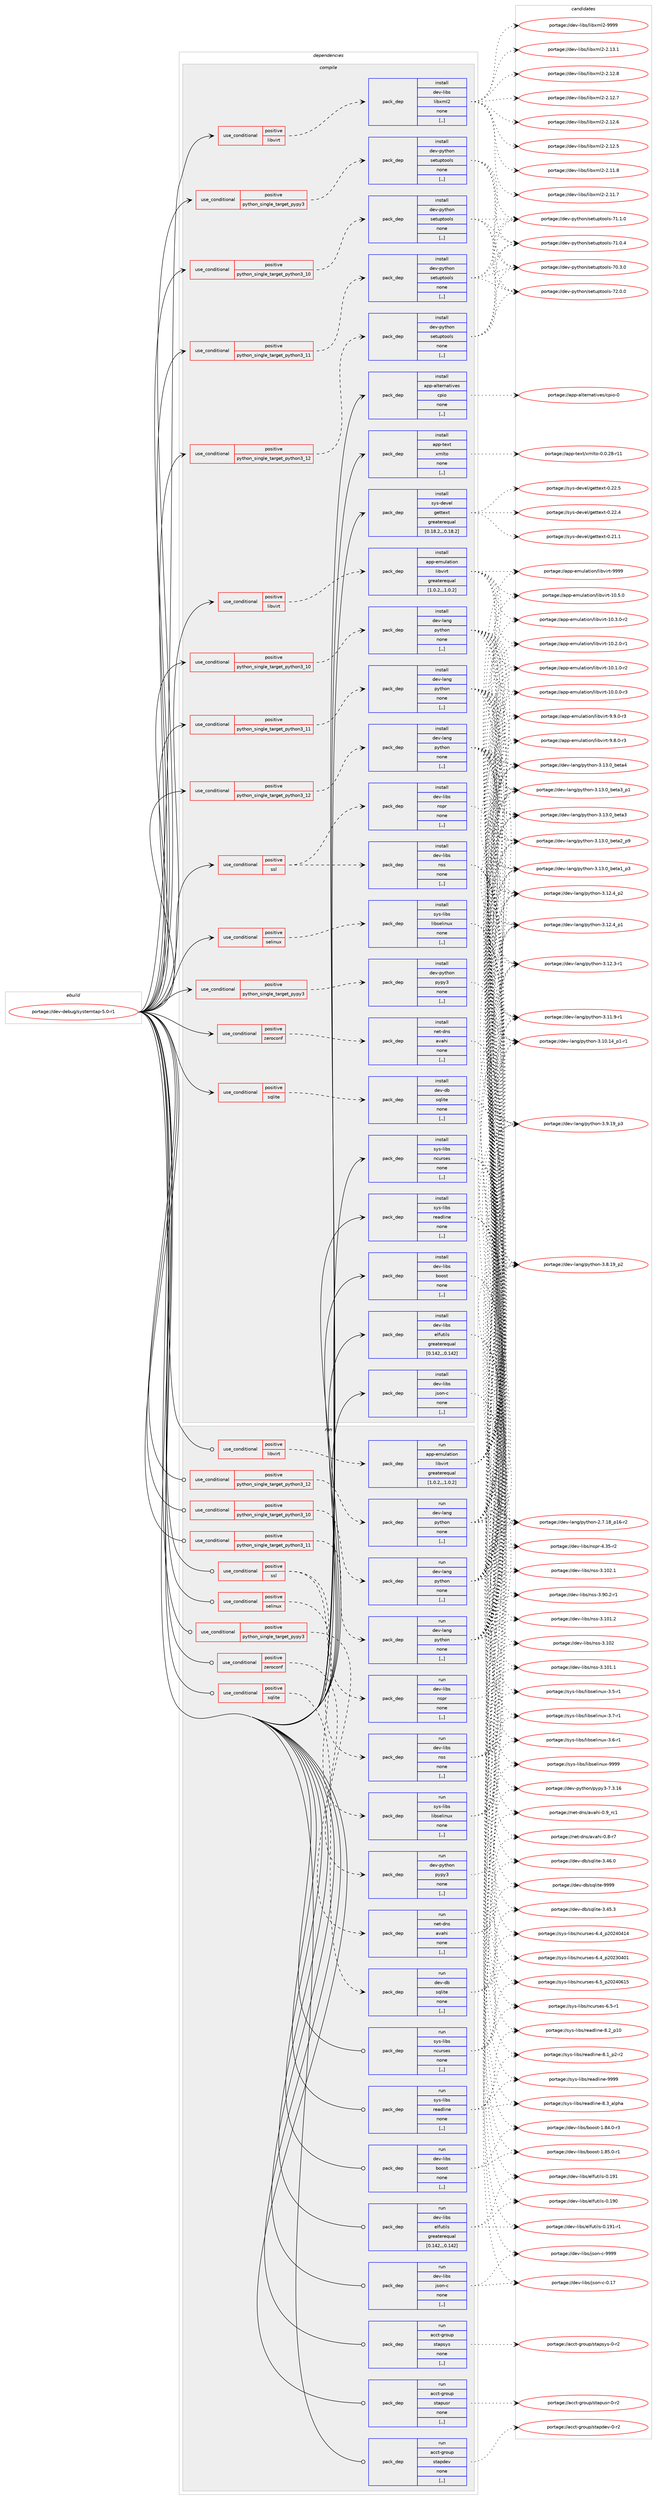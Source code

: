 digraph prolog {

# *************
# Graph options
# *************

newrank=true;
concentrate=true;
compound=true;
graph [rankdir=LR,fontname=Helvetica,fontsize=10,ranksep=1.5];#, ranksep=2.5, nodesep=0.2];
edge  [arrowhead=vee];
node  [fontname=Helvetica,fontsize=10];

# **********
# The ebuild
# **********

subgraph cluster_leftcol {
color=gray;
label=<<i>ebuild</i>>;
id [label="portage://dev-debug/systemtap-5.0-r1", color=red, width=4, href="../dev-debug/systemtap-5.0-r1.svg"];
}

# ****************
# The dependencies
# ****************

subgraph cluster_midcol {
color=gray;
label=<<i>dependencies</i>>;
subgraph cluster_compile {
fillcolor="#eeeeee";
style=filled;
label=<<i>compile</i>>;
subgraph cond19370 {
dependency73097 [label=<<TABLE BORDER="0" CELLBORDER="1" CELLSPACING="0" CELLPADDING="4"><TR><TD ROWSPAN="3" CELLPADDING="10">use_conditional</TD></TR><TR><TD>positive</TD></TR><TR><TD>libvirt</TD></TR></TABLE>>, shape=none, color=red];
subgraph pack52774 {
dependency73098 [label=<<TABLE BORDER="0" CELLBORDER="1" CELLSPACING="0" CELLPADDING="4" WIDTH="220"><TR><TD ROWSPAN="6" CELLPADDING="30">pack_dep</TD></TR><TR><TD WIDTH="110">install</TD></TR><TR><TD>app-emulation</TD></TR><TR><TD>libvirt</TD></TR><TR><TD>greaterequal</TD></TR><TR><TD>[1.0.2,,,1.0.2]</TD></TR></TABLE>>, shape=none, color=blue];
}
dependency73097:e -> dependency73098:w [weight=20,style="dashed",arrowhead="vee"];
}
id:e -> dependency73097:w [weight=20,style="solid",arrowhead="vee"];
subgraph cond19371 {
dependency73099 [label=<<TABLE BORDER="0" CELLBORDER="1" CELLSPACING="0" CELLPADDING="4"><TR><TD ROWSPAN="3" CELLPADDING="10">use_conditional</TD></TR><TR><TD>positive</TD></TR><TR><TD>libvirt</TD></TR></TABLE>>, shape=none, color=red];
subgraph pack52775 {
dependency73100 [label=<<TABLE BORDER="0" CELLBORDER="1" CELLSPACING="0" CELLPADDING="4" WIDTH="220"><TR><TD ROWSPAN="6" CELLPADDING="30">pack_dep</TD></TR><TR><TD WIDTH="110">install</TD></TR><TR><TD>dev-libs</TD></TR><TR><TD>libxml2</TD></TR><TR><TD>none</TD></TR><TR><TD>[,,]</TD></TR></TABLE>>, shape=none, color=blue];
}
dependency73099:e -> dependency73100:w [weight=20,style="dashed",arrowhead="vee"];
}
id:e -> dependency73099:w [weight=20,style="solid",arrowhead="vee"];
subgraph cond19372 {
dependency73101 [label=<<TABLE BORDER="0" CELLBORDER="1" CELLSPACING="0" CELLPADDING="4"><TR><TD ROWSPAN="3" CELLPADDING="10">use_conditional</TD></TR><TR><TD>positive</TD></TR><TR><TD>python_single_target_pypy3</TD></TR></TABLE>>, shape=none, color=red];
subgraph pack52776 {
dependency73102 [label=<<TABLE BORDER="0" CELLBORDER="1" CELLSPACING="0" CELLPADDING="4" WIDTH="220"><TR><TD ROWSPAN="6" CELLPADDING="30">pack_dep</TD></TR><TR><TD WIDTH="110">install</TD></TR><TR><TD>dev-python</TD></TR><TR><TD>pypy3</TD></TR><TR><TD>none</TD></TR><TR><TD>[,,]</TD></TR></TABLE>>, shape=none, color=blue];
}
dependency73101:e -> dependency73102:w [weight=20,style="dashed",arrowhead="vee"];
}
id:e -> dependency73101:w [weight=20,style="solid",arrowhead="vee"];
subgraph cond19373 {
dependency73103 [label=<<TABLE BORDER="0" CELLBORDER="1" CELLSPACING="0" CELLPADDING="4"><TR><TD ROWSPAN="3" CELLPADDING="10">use_conditional</TD></TR><TR><TD>positive</TD></TR><TR><TD>python_single_target_pypy3</TD></TR></TABLE>>, shape=none, color=red];
subgraph pack52777 {
dependency73104 [label=<<TABLE BORDER="0" CELLBORDER="1" CELLSPACING="0" CELLPADDING="4" WIDTH="220"><TR><TD ROWSPAN="6" CELLPADDING="30">pack_dep</TD></TR><TR><TD WIDTH="110">install</TD></TR><TR><TD>dev-python</TD></TR><TR><TD>setuptools</TD></TR><TR><TD>none</TD></TR><TR><TD>[,,]</TD></TR></TABLE>>, shape=none, color=blue];
}
dependency73103:e -> dependency73104:w [weight=20,style="dashed",arrowhead="vee"];
}
id:e -> dependency73103:w [weight=20,style="solid",arrowhead="vee"];
subgraph cond19374 {
dependency73105 [label=<<TABLE BORDER="0" CELLBORDER="1" CELLSPACING="0" CELLPADDING="4"><TR><TD ROWSPAN="3" CELLPADDING="10">use_conditional</TD></TR><TR><TD>positive</TD></TR><TR><TD>python_single_target_python3_10</TD></TR></TABLE>>, shape=none, color=red];
subgraph pack52778 {
dependency73106 [label=<<TABLE BORDER="0" CELLBORDER="1" CELLSPACING="0" CELLPADDING="4" WIDTH="220"><TR><TD ROWSPAN="6" CELLPADDING="30">pack_dep</TD></TR><TR><TD WIDTH="110">install</TD></TR><TR><TD>dev-lang</TD></TR><TR><TD>python</TD></TR><TR><TD>none</TD></TR><TR><TD>[,,]</TD></TR></TABLE>>, shape=none, color=blue];
}
dependency73105:e -> dependency73106:w [weight=20,style="dashed",arrowhead="vee"];
}
id:e -> dependency73105:w [weight=20,style="solid",arrowhead="vee"];
subgraph cond19375 {
dependency73107 [label=<<TABLE BORDER="0" CELLBORDER="1" CELLSPACING="0" CELLPADDING="4"><TR><TD ROWSPAN="3" CELLPADDING="10">use_conditional</TD></TR><TR><TD>positive</TD></TR><TR><TD>python_single_target_python3_10</TD></TR></TABLE>>, shape=none, color=red];
subgraph pack52779 {
dependency73108 [label=<<TABLE BORDER="0" CELLBORDER="1" CELLSPACING="0" CELLPADDING="4" WIDTH="220"><TR><TD ROWSPAN="6" CELLPADDING="30">pack_dep</TD></TR><TR><TD WIDTH="110">install</TD></TR><TR><TD>dev-python</TD></TR><TR><TD>setuptools</TD></TR><TR><TD>none</TD></TR><TR><TD>[,,]</TD></TR></TABLE>>, shape=none, color=blue];
}
dependency73107:e -> dependency73108:w [weight=20,style="dashed",arrowhead="vee"];
}
id:e -> dependency73107:w [weight=20,style="solid",arrowhead="vee"];
subgraph cond19376 {
dependency73109 [label=<<TABLE BORDER="0" CELLBORDER="1" CELLSPACING="0" CELLPADDING="4"><TR><TD ROWSPAN="3" CELLPADDING="10">use_conditional</TD></TR><TR><TD>positive</TD></TR><TR><TD>python_single_target_python3_11</TD></TR></TABLE>>, shape=none, color=red];
subgraph pack52780 {
dependency73110 [label=<<TABLE BORDER="0" CELLBORDER="1" CELLSPACING="0" CELLPADDING="4" WIDTH="220"><TR><TD ROWSPAN="6" CELLPADDING="30">pack_dep</TD></TR><TR><TD WIDTH="110">install</TD></TR><TR><TD>dev-lang</TD></TR><TR><TD>python</TD></TR><TR><TD>none</TD></TR><TR><TD>[,,]</TD></TR></TABLE>>, shape=none, color=blue];
}
dependency73109:e -> dependency73110:w [weight=20,style="dashed",arrowhead="vee"];
}
id:e -> dependency73109:w [weight=20,style="solid",arrowhead="vee"];
subgraph cond19377 {
dependency73111 [label=<<TABLE BORDER="0" CELLBORDER="1" CELLSPACING="0" CELLPADDING="4"><TR><TD ROWSPAN="3" CELLPADDING="10">use_conditional</TD></TR><TR><TD>positive</TD></TR><TR><TD>python_single_target_python3_11</TD></TR></TABLE>>, shape=none, color=red];
subgraph pack52781 {
dependency73112 [label=<<TABLE BORDER="0" CELLBORDER="1" CELLSPACING="0" CELLPADDING="4" WIDTH="220"><TR><TD ROWSPAN="6" CELLPADDING="30">pack_dep</TD></TR><TR><TD WIDTH="110">install</TD></TR><TR><TD>dev-python</TD></TR><TR><TD>setuptools</TD></TR><TR><TD>none</TD></TR><TR><TD>[,,]</TD></TR></TABLE>>, shape=none, color=blue];
}
dependency73111:e -> dependency73112:w [weight=20,style="dashed",arrowhead="vee"];
}
id:e -> dependency73111:w [weight=20,style="solid",arrowhead="vee"];
subgraph cond19378 {
dependency73113 [label=<<TABLE BORDER="0" CELLBORDER="1" CELLSPACING="0" CELLPADDING="4"><TR><TD ROWSPAN="3" CELLPADDING="10">use_conditional</TD></TR><TR><TD>positive</TD></TR><TR><TD>python_single_target_python3_12</TD></TR></TABLE>>, shape=none, color=red];
subgraph pack52782 {
dependency73114 [label=<<TABLE BORDER="0" CELLBORDER="1" CELLSPACING="0" CELLPADDING="4" WIDTH="220"><TR><TD ROWSPAN="6" CELLPADDING="30">pack_dep</TD></TR><TR><TD WIDTH="110">install</TD></TR><TR><TD>dev-lang</TD></TR><TR><TD>python</TD></TR><TR><TD>none</TD></TR><TR><TD>[,,]</TD></TR></TABLE>>, shape=none, color=blue];
}
dependency73113:e -> dependency73114:w [weight=20,style="dashed",arrowhead="vee"];
}
id:e -> dependency73113:w [weight=20,style="solid",arrowhead="vee"];
subgraph cond19379 {
dependency73115 [label=<<TABLE BORDER="0" CELLBORDER="1" CELLSPACING="0" CELLPADDING="4"><TR><TD ROWSPAN="3" CELLPADDING="10">use_conditional</TD></TR><TR><TD>positive</TD></TR><TR><TD>python_single_target_python3_12</TD></TR></TABLE>>, shape=none, color=red];
subgraph pack52783 {
dependency73116 [label=<<TABLE BORDER="0" CELLBORDER="1" CELLSPACING="0" CELLPADDING="4" WIDTH="220"><TR><TD ROWSPAN="6" CELLPADDING="30">pack_dep</TD></TR><TR><TD WIDTH="110">install</TD></TR><TR><TD>dev-python</TD></TR><TR><TD>setuptools</TD></TR><TR><TD>none</TD></TR><TR><TD>[,,]</TD></TR></TABLE>>, shape=none, color=blue];
}
dependency73115:e -> dependency73116:w [weight=20,style="dashed",arrowhead="vee"];
}
id:e -> dependency73115:w [weight=20,style="solid",arrowhead="vee"];
subgraph cond19380 {
dependency73117 [label=<<TABLE BORDER="0" CELLBORDER="1" CELLSPACING="0" CELLPADDING="4"><TR><TD ROWSPAN="3" CELLPADDING="10">use_conditional</TD></TR><TR><TD>positive</TD></TR><TR><TD>selinux</TD></TR></TABLE>>, shape=none, color=red];
subgraph pack52784 {
dependency73118 [label=<<TABLE BORDER="0" CELLBORDER="1" CELLSPACING="0" CELLPADDING="4" WIDTH="220"><TR><TD ROWSPAN="6" CELLPADDING="30">pack_dep</TD></TR><TR><TD WIDTH="110">install</TD></TR><TR><TD>sys-libs</TD></TR><TR><TD>libselinux</TD></TR><TR><TD>none</TD></TR><TR><TD>[,,]</TD></TR></TABLE>>, shape=none, color=blue];
}
dependency73117:e -> dependency73118:w [weight=20,style="dashed",arrowhead="vee"];
}
id:e -> dependency73117:w [weight=20,style="solid",arrowhead="vee"];
subgraph cond19381 {
dependency73119 [label=<<TABLE BORDER="0" CELLBORDER="1" CELLSPACING="0" CELLPADDING="4"><TR><TD ROWSPAN="3" CELLPADDING="10">use_conditional</TD></TR><TR><TD>positive</TD></TR><TR><TD>sqlite</TD></TR></TABLE>>, shape=none, color=red];
subgraph pack52785 {
dependency73120 [label=<<TABLE BORDER="0" CELLBORDER="1" CELLSPACING="0" CELLPADDING="4" WIDTH="220"><TR><TD ROWSPAN="6" CELLPADDING="30">pack_dep</TD></TR><TR><TD WIDTH="110">install</TD></TR><TR><TD>dev-db</TD></TR><TR><TD>sqlite</TD></TR><TR><TD>none</TD></TR><TR><TD>[,,]</TD></TR></TABLE>>, shape=none, color=blue];
}
dependency73119:e -> dependency73120:w [weight=20,style="dashed",arrowhead="vee"];
}
id:e -> dependency73119:w [weight=20,style="solid",arrowhead="vee"];
subgraph cond19382 {
dependency73121 [label=<<TABLE BORDER="0" CELLBORDER="1" CELLSPACING="0" CELLPADDING="4"><TR><TD ROWSPAN="3" CELLPADDING="10">use_conditional</TD></TR><TR><TD>positive</TD></TR><TR><TD>ssl</TD></TR></TABLE>>, shape=none, color=red];
subgraph pack52786 {
dependency73122 [label=<<TABLE BORDER="0" CELLBORDER="1" CELLSPACING="0" CELLPADDING="4" WIDTH="220"><TR><TD ROWSPAN="6" CELLPADDING="30">pack_dep</TD></TR><TR><TD WIDTH="110">install</TD></TR><TR><TD>dev-libs</TD></TR><TR><TD>nspr</TD></TR><TR><TD>none</TD></TR><TR><TD>[,,]</TD></TR></TABLE>>, shape=none, color=blue];
}
dependency73121:e -> dependency73122:w [weight=20,style="dashed",arrowhead="vee"];
subgraph pack52787 {
dependency73123 [label=<<TABLE BORDER="0" CELLBORDER="1" CELLSPACING="0" CELLPADDING="4" WIDTH="220"><TR><TD ROWSPAN="6" CELLPADDING="30">pack_dep</TD></TR><TR><TD WIDTH="110">install</TD></TR><TR><TD>dev-libs</TD></TR><TR><TD>nss</TD></TR><TR><TD>none</TD></TR><TR><TD>[,,]</TD></TR></TABLE>>, shape=none, color=blue];
}
dependency73121:e -> dependency73123:w [weight=20,style="dashed",arrowhead="vee"];
}
id:e -> dependency73121:w [weight=20,style="solid",arrowhead="vee"];
subgraph cond19383 {
dependency73124 [label=<<TABLE BORDER="0" CELLBORDER="1" CELLSPACING="0" CELLPADDING="4"><TR><TD ROWSPAN="3" CELLPADDING="10">use_conditional</TD></TR><TR><TD>positive</TD></TR><TR><TD>zeroconf</TD></TR></TABLE>>, shape=none, color=red];
subgraph pack52788 {
dependency73125 [label=<<TABLE BORDER="0" CELLBORDER="1" CELLSPACING="0" CELLPADDING="4" WIDTH="220"><TR><TD ROWSPAN="6" CELLPADDING="30">pack_dep</TD></TR><TR><TD WIDTH="110">install</TD></TR><TR><TD>net-dns</TD></TR><TR><TD>avahi</TD></TR><TR><TD>none</TD></TR><TR><TD>[,,]</TD></TR></TABLE>>, shape=none, color=blue];
}
dependency73124:e -> dependency73125:w [weight=20,style="dashed",arrowhead="vee"];
}
id:e -> dependency73124:w [weight=20,style="solid",arrowhead="vee"];
subgraph pack52789 {
dependency73126 [label=<<TABLE BORDER="0" CELLBORDER="1" CELLSPACING="0" CELLPADDING="4" WIDTH="220"><TR><TD ROWSPAN="6" CELLPADDING="30">pack_dep</TD></TR><TR><TD WIDTH="110">install</TD></TR><TR><TD>app-alternatives</TD></TR><TR><TD>cpio</TD></TR><TR><TD>none</TD></TR><TR><TD>[,,]</TD></TR></TABLE>>, shape=none, color=blue];
}
id:e -> dependency73126:w [weight=20,style="solid",arrowhead="vee"];
subgraph pack52790 {
dependency73127 [label=<<TABLE BORDER="0" CELLBORDER="1" CELLSPACING="0" CELLPADDING="4" WIDTH="220"><TR><TD ROWSPAN="6" CELLPADDING="30">pack_dep</TD></TR><TR><TD WIDTH="110">install</TD></TR><TR><TD>app-text</TD></TR><TR><TD>xmlto</TD></TR><TR><TD>none</TD></TR><TR><TD>[,,]</TD></TR></TABLE>>, shape=none, color=blue];
}
id:e -> dependency73127:w [weight=20,style="solid",arrowhead="vee"];
subgraph pack52791 {
dependency73128 [label=<<TABLE BORDER="0" CELLBORDER="1" CELLSPACING="0" CELLPADDING="4" WIDTH="220"><TR><TD ROWSPAN="6" CELLPADDING="30">pack_dep</TD></TR><TR><TD WIDTH="110">install</TD></TR><TR><TD>dev-libs</TD></TR><TR><TD>boost</TD></TR><TR><TD>none</TD></TR><TR><TD>[,,]</TD></TR></TABLE>>, shape=none, color=blue];
}
id:e -> dependency73128:w [weight=20,style="solid",arrowhead="vee"];
subgraph pack52792 {
dependency73129 [label=<<TABLE BORDER="0" CELLBORDER="1" CELLSPACING="0" CELLPADDING="4" WIDTH="220"><TR><TD ROWSPAN="6" CELLPADDING="30">pack_dep</TD></TR><TR><TD WIDTH="110">install</TD></TR><TR><TD>dev-libs</TD></TR><TR><TD>elfutils</TD></TR><TR><TD>greaterequal</TD></TR><TR><TD>[0.142,,,0.142]</TD></TR></TABLE>>, shape=none, color=blue];
}
id:e -> dependency73129:w [weight=20,style="solid",arrowhead="vee"];
subgraph pack52793 {
dependency73130 [label=<<TABLE BORDER="0" CELLBORDER="1" CELLSPACING="0" CELLPADDING="4" WIDTH="220"><TR><TD ROWSPAN="6" CELLPADDING="30">pack_dep</TD></TR><TR><TD WIDTH="110">install</TD></TR><TR><TD>dev-libs</TD></TR><TR><TD>json-c</TD></TR><TR><TD>none</TD></TR><TR><TD>[,,]</TD></TR></TABLE>>, shape=none, color=blue];
}
id:e -> dependency73130:w [weight=20,style="solid",arrowhead="vee"];
subgraph pack52794 {
dependency73131 [label=<<TABLE BORDER="0" CELLBORDER="1" CELLSPACING="0" CELLPADDING="4" WIDTH="220"><TR><TD ROWSPAN="6" CELLPADDING="30">pack_dep</TD></TR><TR><TD WIDTH="110">install</TD></TR><TR><TD>sys-devel</TD></TR><TR><TD>gettext</TD></TR><TR><TD>greaterequal</TD></TR><TR><TD>[0.18.2,,,0.18.2]</TD></TR></TABLE>>, shape=none, color=blue];
}
id:e -> dependency73131:w [weight=20,style="solid",arrowhead="vee"];
subgraph pack52795 {
dependency73132 [label=<<TABLE BORDER="0" CELLBORDER="1" CELLSPACING="0" CELLPADDING="4" WIDTH="220"><TR><TD ROWSPAN="6" CELLPADDING="30">pack_dep</TD></TR><TR><TD WIDTH="110">install</TD></TR><TR><TD>sys-libs</TD></TR><TR><TD>ncurses</TD></TR><TR><TD>none</TD></TR><TR><TD>[,,]</TD></TR></TABLE>>, shape=none, color=blue];
}
id:e -> dependency73132:w [weight=20,style="solid",arrowhead="vee"];
subgraph pack52796 {
dependency73133 [label=<<TABLE BORDER="0" CELLBORDER="1" CELLSPACING="0" CELLPADDING="4" WIDTH="220"><TR><TD ROWSPAN="6" CELLPADDING="30">pack_dep</TD></TR><TR><TD WIDTH="110">install</TD></TR><TR><TD>sys-libs</TD></TR><TR><TD>readline</TD></TR><TR><TD>none</TD></TR><TR><TD>[,,]</TD></TR></TABLE>>, shape=none, color=blue];
}
id:e -> dependency73133:w [weight=20,style="solid",arrowhead="vee"];
}
subgraph cluster_compileandrun {
fillcolor="#eeeeee";
style=filled;
label=<<i>compile and run</i>>;
}
subgraph cluster_run {
fillcolor="#eeeeee";
style=filled;
label=<<i>run</i>>;
subgraph cond19384 {
dependency73134 [label=<<TABLE BORDER="0" CELLBORDER="1" CELLSPACING="0" CELLPADDING="4"><TR><TD ROWSPAN="3" CELLPADDING="10">use_conditional</TD></TR><TR><TD>positive</TD></TR><TR><TD>libvirt</TD></TR></TABLE>>, shape=none, color=red];
subgraph pack52797 {
dependency73135 [label=<<TABLE BORDER="0" CELLBORDER="1" CELLSPACING="0" CELLPADDING="4" WIDTH="220"><TR><TD ROWSPAN="6" CELLPADDING="30">pack_dep</TD></TR><TR><TD WIDTH="110">run</TD></TR><TR><TD>app-emulation</TD></TR><TR><TD>libvirt</TD></TR><TR><TD>greaterequal</TD></TR><TR><TD>[1.0.2,,,1.0.2]</TD></TR></TABLE>>, shape=none, color=blue];
}
dependency73134:e -> dependency73135:w [weight=20,style="dashed",arrowhead="vee"];
}
id:e -> dependency73134:w [weight=20,style="solid",arrowhead="odot"];
subgraph cond19385 {
dependency73136 [label=<<TABLE BORDER="0" CELLBORDER="1" CELLSPACING="0" CELLPADDING="4"><TR><TD ROWSPAN="3" CELLPADDING="10">use_conditional</TD></TR><TR><TD>positive</TD></TR><TR><TD>python_single_target_pypy3</TD></TR></TABLE>>, shape=none, color=red];
subgraph pack52798 {
dependency73137 [label=<<TABLE BORDER="0" CELLBORDER="1" CELLSPACING="0" CELLPADDING="4" WIDTH="220"><TR><TD ROWSPAN="6" CELLPADDING="30">pack_dep</TD></TR><TR><TD WIDTH="110">run</TD></TR><TR><TD>dev-python</TD></TR><TR><TD>pypy3</TD></TR><TR><TD>none</TD></TR><TR><TD>[,,]</TD></TR></TABLE>>, shape=none, color=blue];
}
dependency73136:e -> dependency73137:w [weight=20,style="dashed",arrowhead="vee"];
}
id:e -> dependency73136:w [weight=20,style="solid",arrowhead="odot"];
subgraph cond19386 {
dependency73138 [label=<<TABLE BORDER="0" CELLBORDER="1" CELLSPACING="0" CELLPADDING="4"><TR><TD ROWSPAN="3" CELLPADDING="10">use_conditional</TD></TR><TR><TD>positive</TD></TR><TR><TD>python_single_target_python3_10</TD></TR></TABLE>>, shape=none, color=red];
subgraph pack52799 {
dependency73139 [label=<<TABLE BORDER="0" CELLBORDER="1" CELLSPACING="0" CELLPADDING="4" WIDTH="220"><TR><TD ROWSPAN="6" CELLPADDING="30">pack_dep</TD></TR><TR><TD WIDTH="110">run</TD></TR><TR><TD>dev-lang</TD></TR><TR><TD>python</TD></TR><TR><TD>none</TD></TR><TR><TD>[,,]</TD></TR></TABLE>>, shape=none, color=blue];
}
dependency73138:e -> dependency73139:w [weight=20,style="dashed",arrowhead="vee"];
}
id:e -> dependency73138:w [weight=20,style="solid",arrowhead="odot"];
subgraph cond19387 {
dependency73140 [label=<<TABLE BORDER="0" CELLBORDER="1" CELLSPACING="0" CELLPADDING="4"><TR><TD ROWSPAN="3" CELLPADDING="10">use_conditional</TD></TR><TR><TD>positive</TD></TR><TR><TD>python_single_target_python3_11</TD></TR></TABLE>>, shape=none, color=red];
subgraph pack52800 {
dependency73141 [label=<<TABLE BORDER="0" CELLBORDER="1" CELLSPACING="0" CELLPADDING="4" WIDTH="220"><TR><TD ROWSPAN="6" CELLPADDING="30">pack_dep</TD></TR><TR><TD WIDTH="110">run</TD></TR><TR><TD>dev-lang</TD></TR><TR><TD>python</TD></TR><TR><TD>none</TD></TR><TR><TD>[,,]</TD></TR></TABLE>>, shape=none, color=blue];
}
dependency73140:e -> dependency73141:w [weight=20,style="dashed",arrowhead="vee"];
}
id:e -> dependency73140:w [weight=20,style="solid",arrowhead="odot"];
subgraph cond19388 {
dependency73142 [label=<<TABLE BORDER="0" CELLBORDER="1" CELLSPACING="0" CELLPADDING="4"><TR><TD ROWSPAN="3" CELLPADDING="10">use_conditional</TD></TR><TR><TD>positive</TD></TR><TR><TD>python_single_target_python3_12</TD></TR></TABLE>>, shape=none, color=red];
subgraph pack52801 {
dependency73143 [label=<<TABLE BORDER="0" CELLBORDER="1" CELLSPACING="0" CELLPADDING="4" WIDTH="220"><TR><TD ROWSPAN="6" CELLPADDING="30">pack_dep</TD></TR><TR><TD WIDTH="110">run</TD></TR><TR><TD>dev-lang</TD></TR><TR><TD>python</TD></TR><TR><TD>none</TD></TR><TR><TD>[,,]</TD></TR></TABLE>>, shape=none, color=blue];
}
dependency73142:e -> dependency73143:w [weight=20,style="dashed",arrowhead="vee"];
}
id:e -> dependency73142:w [weight=20,style="solid",arrowhead="odot"];
subgraph cond19389 {
dependency73144 [label=<<TABLE BORDER="0" CELLBORDER="1" CELLSPACING="0" CELLPADDING="4"><TR><TD ROWSPAN="3" CELLPADDING="10">use_conditional</TD></TR><TR><TD>positive</TD></TR><TR><TD>selinux</TD></TR></TABLE>>, shape=none, color=red];
subgraph pack52802 {
dependency73145 [label=<<TABLE BORDER="0" CELLBORDER="1" CELLSPACING="0" CELLPADDING="4" WIDTH="220"><TR><TD ROWSPAN="6" CELLPADDING="30">pack_dep</TD></TR><TR><TD WIDTH="110">run</TD></TR><TR><TD>sys-libs</TD></TR><TR><TD>libselinux</TD></TR><TR><TD>none</TD></TR><TR><TD>[,,]</TD></TR></TABLE>>, shape=none, color=blue];
}
dependency73144:e -> dependency73145:w [weight=20,style="dashed",arrowhead="vee"];
}
id:e -> dependency73144:w [weight=20,style="solid",arrowhead="odot"];
subgraph cond19390 {
dependency73146 [label=<<TABLE BORDER="0" CELLBORDER="1" CELLSPACING="0" CELLPADDING="4"><TR><TD ROWSPAN="3" CELLPADDING="10">use_conditional</TD></TR><TR><TD>positive</TD></TR><TR><TD>sqlite</TD></TR></TABLE>>, shape=none, color=red];
subgraph pack52803 {
dependency73147 [label=<<TABLE BORDER="0" CELLBORDER="1" CELLSPACING="0" CELLPADDING="4" WIDTH="220"><TR><TD ROWSPAN="6" CELLPADDING="30">pack_dep</TD></TR><TR><TD WIDTH="110">run</TD></TR><TR><TD>dev-db</TD></TR><TR><TD>sqlite</TD></TR><TR><TD>none</TD></TR><TR><TD>[,,]</TD></TR></TABLE>>, shape=none, color=blue];
}
dependency73146:e -> dependency73147:w [weight=20,style="dashed",arrowhead="vee"];
}
id:e -> dependency73146:w [weight=20,style="solid",arrowhead="odot"];
subgraph cond19391 {
dependency73148 [label=<<TABLE BORDER="0" CELLBORDER="1" CELLSPACING="0" CELLPADDING="4"><TR><TD ROWSPAN="3" CELLPADDING="10">use_conditional</TD></TR><TR><TD>positive</TD></TR><TR><TD>ssl</TD></TR></TABLE>>, shape=none, color=red];
subgraph pack52804 {
dependency73149 [label=<<TABLE BORDER="0" CELLBORDER="1" CELLSPACING="0" CELLPADDING="4" WIDTH="220"><TR><TD ROWSPAN="6" CELLPADDING="30">pack_dep</TD></TR><TR><TD WIDTH="110">run</TD></TR><TR><TD>dev-libs</TD></TR><TR><TD>nspr</TD></TR><TR><TD>none</TD></TR><TR><TD>[,,]</TD></TR></TABLE>>, shape=none, color=blue];
}
dependency73148:e -> dependency73149:w [weight=20,style="dashed",arrowhead="vee"];
subgraph pack52805 {
dependency73150 [label=<<TABLE BORDER="0" CELLBORDER="1" CELLSPACING="0" CELLPADDING="4" WIDTH="220"><TR><TD ROWSPAN="6" CELLPADDING="30">pack_dep</TD></TR><TR><TD WIDTH="110">run</TD></TR><TR><TD>dev-libs</TD></TR><TR><TD>nss</TD></TR><TR><TD>none</TD></TR><TR><TD>[,,]</TD></TR></TABLE>>, shape=none, color=blue];
}
dependency73148:e -> dependency73150:w [weight=20,style="dashed",arrowhead="vee"];
}
id:e -> dependency73148:w [weight=20,style="solid",arrowhead="odot"];
subgraph cond19392 {
dependency73151 [label=<<TABLE BORDER="0" CELLBORDER="1" CELLSPACING="0" CELLPADDING="4"><TR><TD ROWSPAN="3" CELLPADDING="10">use_conditional</TD></TR><TR><TD>positive</TD></TR><TR><TD>zeroconf</TD></TR></TABLE>>, shape=none, color=red];
subgraph pack52806 {
dependency73152 [label=<<TABLE BORDER="0" CELLBORDER="1" CELLSPACING="0" CELLPADDING="4" WIDTH="220"><TR><TD ROWSPAN="6" CELLPADDING="30">pack_dep</TD></TR><TR><TD WIDTH="110">run</TD></TR><TR><TD>net-dns</TD></TR><TR><TD>avahi</TD></TR><TR><TD>none</TD></TR><TR><TD>[,,]</TD></TR></TABLE>>, shape=none, color=blue];
}
dependency73151:e -> dependency73152:w [weight=20,style="dashed",arrowhead="vee"];
}
id:e -> dependency73151:w [weight=20,style="solid",arrowhead="odot"];
subgraph pack52807 {
dependency73153 [label=<<TABLE BORDER="0" CELLBORDER="1" CELLSPACING="0" CELLPADDING="4" WIDTH="220"><TR><TD ROWSPAN="6" CELLPADDING="30">pack_dep</TD></TR><TR><TD WIDTH="110">run</TD></TR><TR><TD>acct-group</TD></TR><TR><TD>stapdev</TD></TR><TR><TD>none</TD></TR><TR><TD>[,,]</TD></TR></TABLE>>, shape=none, color=blue];
}
id:e -> dependency73153:w [weight=20,style="solid",arrowhead="odot"];
subgraph pack52808 {
dependency73154 [label=<<TABLE BORDER="0" CELLBORDER="1" CELLSPACING="0" CELLPADDING="4" WIDTH="220"><TR><TD ROWSPAN="6" CELLPADDING="30">pack_dep</TD></TR><TR><TD WIDTH="110">run</TD></TR><TR><TD>acct-group</TD></TR><TR><TD>stapsys</TD></TR><TR><TD>none</TD></TR><TR><TD>[,,]</TD></TR></TABLE>>, shape=none, color=blue];
}
id:e -> dependency73154:w [weight=20,style="solid",arrowhead="odot"];
subgraph pack52809 {
dependency73155 [label=<<TABLE BORDER="0" CELLBORDER="1" CELLSPACING="0" CELLPADDING="4" WIDTH="220"><TR><TD ROWSPAN="6" CELLPADDING="30">pack_dep</TD></TR><TR><TD WIDTH="110">run</TD></TR><TR><TD>acct-group</TD></TR><TR><TD>stapusr</TD></TR><TR><TD>none</TD></TR><TR><TD>[,,]</TD></TR></TABLE>>, shape=none, color=blue];
}
id:e -> dependency73155:w [weight=20,style="solid",arrowhead="odot"];
subgraph pack52810 {
dependency73156 [label=<<TABLE BORDER="0" CELLBORDER="1" CELLSPACING="0" CELLPADDING="4" WIDTH="220"><TR><TD ROWSPAN="6" CELLPADDING="30">pack_dep</TD></TR><TR><TD WIDTH="110">run</TD></TR><TR><TD>dev-libs</TD></TR><TR><TD>boost</TD></TR><TR><TD>none</TD></TR><TR><TD>[,,]</TD></TR></TABLE>>, shape=none, color=blue];
}
id:e -> dependency73156:w [weight=20,style="solid",arrowhead="odot"];
subgraph pack52811 {
dependency73157 [label=<<TABLE BORDER="0" CELLBORDER="1" CELLSPACING="0" CELLPADDING="4" WIDTH="220"><TR><TD ROWSPAN="6" CELLPADDING="30">pack_dep</TD></TR><TR><TD WIDTH="110">run</TD></TR><TR><TD>dev-libs</TD></TR><TR><TD>elfutils</TD></TR><TR><TD>greaterequal</TD></TR><TR><TD>[0.142,,,0.142]</TD></TR></TABLE>>, shape=none, color=blue];
}
id:e -> dependency73157:w [weight=20,style="solid",arrowhead="odot"];
subgraph pack52812 {
dependency73158 [label=<<TABLE BORDER="0" CELLBORDER="1" CELLSPACING="0" CELLPADDING="4" WIDTH="220"><TR><TD ROWSPAN="6" CELLPADDING="30">pack_dep</TD></TR><TR><TD WIDTH="110">run</TD></TR><TR><TD>dev-libs</TD></TR><TR><TD>json-c</TD></TR><TR><TD>none</TD></TR><TR><TD>[,,]</TD></TR></TABLE>>, shape=none, color=blue];
}
id:e -> dependency73158:w [weight=20,style="solid",arrowhead="odot"];
subgraph pack52813 {
dependency73159 [label=<<TABLE BORDER="0" CELLBORDER="1" CELLSPACING="0" CELLPADDING="4" WIDTH="220"><TR><TD ROWSPAN="6" CELLPADDING="30">pack_dep</TD></TR><TR><TD WIDTH="110">run</TD></TR><TR><TD>sys-libs</TD></TR><TR><TD>ncurses</TD></TR><TR><TD>none</TD></TR><TR><TD>[,,]</TD></TR></TABLE>>, shape=none, color=blue];
}
id:e -> dependency73159:w [weight=20,style="solid",arrowhead="odot"];
subgraph pack52814 {
dependency73160 [label=<<TABLE BORDER="0" CELLBORDER="1" CELLSPACING="0" CELLPADDING="4" WIDTH="220"><TR><TD ROWSPAN="6" CELLPADDING="30">pack_dep</TD></TR><TR><TD WIDTH="110">run</TD></TR><TR><TD>sys-libs</TD></TR><TR><TD>readline</TD></TR><TR><TD>none</TD></TR><TR><TD>[,,]</TD></TR></TABLE>>, shape=none, color=blue];
}
id:e -> dependency73160:w [weight=20,style="solid",arrowhead="odot"];
}
}

# **************
# The candidates
# **************

subgraph cluster_choices {
rank=same;
color=gray;
label=<<i>candidates</i>>;

subgraph choice52774 {
color=black;
nodesep=1;
choice97112112451011091171089711610511111047108105981181051141164557575757 [label="portage://app-emulation/libvirt-9999", color=red, width=4,href="../app-emulation/libvirt-9999.svg"];
choice971121124510110911710897116105111110471081059811810511411645494846534648 [label="portage://app-emulation/libvirt-10.5.0", color=red, width=4,href="../app-emulation/libvirt-10.5.0.svg"];
choice9711211245101109117108971161051111104710810598118105114116454948465146484511450 [label="portage://app-emulation/libvirt-10.3.0-r2", color=red, width=4,href="../app-emulation/libvirt-10.3.0-r2.svg"];
choice9711211245101109117108971161051111104710810598118105114116454948465046484511449 [label="portage://app-emulation/libvirt-10.2.0-r1", color=red, width=4,href="../app-emulation/libvirt-10.2.0-r1.svg"];
choice9711211245101109117108971161051111104710810598118105114116454948464946484511450 [label="portage://app-emulation/libvirt-10.1.0-r2", color=red, width=4,href="../app-emulation/libvirt-10.1.0-r2.svg"];
choice9711211245101109117108971161051111104710810598118105114116454948464846484511451 [label="portage://app-emulation/libvirt-10.0.0-r3", color=red, width=4,href="../app-emulation/libvirt-10.0.0-r3.svg"];
choice97112112451011091171089711610511111047108105981181051141164557465746484511451 [label="portage://app-emulation/libvirt-9.9.0-r3", color=red, width=4,href="../app-emulation/libvirt-9.9.0-r3.svg"];
choice97112112451011091171089711610511111047108105981181051141164557465646484511451 [label="portage://app-emulation/libvirt-9.8.0-r3", color=red, width=4,href="../app-emulation/libvirt-9.8.0-r3.svg"];
dependency73098:e -> choice97112112451011091171089711610511111047108105981181051141164557575757:w [style=dotted,weight="100"];
dependency73098:e -> choice971121124510110911710897116105111110471081059811810511411645494846534648:w [style=dotted,weight="100"];
dependency73098:e -> choice9711211245101109117108971161051111104710810598118105114116454948465146484511450:w [style=dotted,weight="100"];
dependency73098:e -> choice9711211245101109117108971161051111104710810598118105114116454948465046484511449:w [style=dotted,weight="100"];
dependency73098:e -> choice9711211245101109117108971161051111104710810598118105114116454948464946484511450:w [style=dotted,weight="100"];
dependency73098:e -> choice9711211245101109117108971161051111104710810598118105114116454948464846484511451:w [style=dotted,weight="100"];
dependency73098:e -> choice97112112451011091171089711610511111047108105981181051141164557465746484511451:w [style=dotted,weight="100"];
dependency73098:e -> choice97112112451011091171089711610511111047108105981181051141164557465646484511451:w [style=dotted,weight="100"];
}
subgraph choice52775 {
color=black;
nodesep=1;
choice10010111845108105981154710810598120109108504557575757 [label="portage://dev-libs/libxml2-9999", color=red, width=4,href="../dev-libs/libxml2-9999.svg"];
choice100101118451081059811547108105981201091085045504649514649 [label="portage://dev-libs/libxml2-2.13.1", color=red, width=4,href="../dev-libs/libxml2-2.13.1.svg"];
choice100101118451081059811547108105981201091085045504649504656 [label="portage://dev-libs/libxml2-2.12.8", color=red, width=4,href="../dev-libs/libxml2-2.12.8.svg"];
choice100101118451081059811547108105981201091085045504649504655 [label="portage://dev-libs/libxml2-2.12.7", color=red, width=4,href="../dev-libs/libxml2-2.12.7.svg"];
choice100101118451081059811547108105981201091085045504649504654 [label="portage://dev-libs/libxml2-2.12.6", color=red, width=4,href="../dev-libs/libxml2-2.12.6.svg"];
choice100101118451081059811547108105981201091085045504649504653 [label="portage://dev-libs/libxml2-2.12.5", color=red, width=4,href="../dev-libs/libxml2-2.12.5.svg"];
choice100101118451081059811547108105981201091085045504649494656 [label="portage://dev-libs/libxml2-2.11.8", color=red, width=4,href="../dev-libs/libxml2-2.11.8.svg"];
choice100101118451081059811547108105981201091085045504649494655 [label="portage://dev-libs/libxml2-2.11.7", color=red, width=4,href="../dev-libs/libxml2-2.11.7.svg"];
dependency73100:e -> choice10010111845108105981154710810598120109108504557575757:w [style=dotted,weight="100"];
dependency73100:e -> choice100101118451081059811547108105981201091085045504649514649:w [style=dotted,weight="100"];
dependency73100:e -> choice100101118451081059811547108105981201091085045504649504656:w [style=dotted,weight="100"];
dependency73100:e -> choice100101118451081059811547108105981201091085045504649504655:w [style=dotted,weight="100"];
dependency73100:e -> choice100101118451081059811547108105981201091085045504649504654:w [style=dotted,weight="100"];
dependency73100:e -> choice100101118451081059811547108105981201091085045504649504653:w [style=dotted,weight="100"];
dependency73100:e -> choice100101118451081059811547108105981201091085045504649494656:w [style=dotted,weight="100"];
dependency73100:e -> choice100101118451081059811547108105981201091085045504649494655:w [style=dotted,weight="100"];
}
subgraph choice52776 {
color=black;
nodesep=1;
choice10010111845112121116104111110471121211121215145554651464954 [label="portage://dev-python/pypy3-7.3.16", color=red, width=4,href="../dev-python/pypy3-7.3.16.svg"];
dependency73102:e -> choice10010111845112121116104111110471121211121215145554651464954:w [style=dotted,weight="100"];
}
subgraph choice52777 {
color=black;
nodesep=1;
choice100101118451121211161041111104711510111611711211611111110811545555046484648 [label="portage://dev-python/setuptools-72.0.0", color=red, width=4,href="../dev-python/setuptools-72.0.0.svg"];
choice100101118451121211161041111104711510111611711211611111110811545554946494648 [label="portage://dev-python/setuptools-71.1.0", color=red, width=4,href="../dev-python/setuptools-71.1.0.svg"];
choice100101118451121211161041111104711510111611711211611111110811545554946484652 [label="portage://dev-python/setuptools-71.0.4", color=red, width=4,href="../dev-python/setuptools-71.0.4.svg"];
choice100101118451121211161041111104711510111611711211611111110811545554846514648 [label="portage://dev-python/setuptools-70.3.0", color=red, width=4,href="../dev-python/setuptools-70.3.0.svg"];
dependency73104:e -> choice100101118451121211161041111104711510111611711211611111110811545555046484648:w [style=dotted,weight="100"];
dependency73104:e -> choice100101118451121211161041111104711510111611711211611111110811545554946494648:w [style=dotted,weight="100"];
dependency73104:e -> choice100101118451121211161041111104711510111611711211611111110811545554946484652:w [style=dotted,weight="100"];
dependency73104:e -> choice100101118451121211161041111104711510111611711211611111110811545554846514648:w [style=dotted,weight="100"];
}
subgraph choice52778 {
color=black;
nodesep=1;
choice1001011184510897110103471121211161041111104551464951464895981011169752 [label="portage://dev-lang/python-3.13.0_beta4", color=red, width=4,href="../dev-lang/python-3.13.0_beta4.svg"];
choice10010111845108971101034711212111610411111045514649514648959810111697519511249 [label="portage://dev-lang/python-3.13.0_beta3_p1", color=red, width=4,href="../dev-lang/python-3.13.0_beta3_p1.svg"];
choice1001011184510897110103471121211161041111104551464951464895981011169751 [label="portage://dev-lang/python-3.13.0_beta3", color=red, width=4,href="../dev-lang/python-3.13.0_beta3.svg"];
choice10010111845108971101034711212111610411111045514649514648959810111697509511257 [label="portage://dev-lang/python-3.13.0_beta2_p9", color=red, width=4,href="../dev-lang/python-3.13.0_beta2_p9.svg"];
choice10010111845108971101034711212111610411111045514649514648959810111697499511251 [label="portage://dev-lang/python-3.13.0_beta1_p3", color=red, width=4,href="../dev-lang/python-3.13.0_beta1_p3.svg"];
choice100101118451089711010347112121116104111110455146495046529511250 [label="portage://dev-lang/python-3.12.4_p2", color=red, width=4,href="../dev-lang/python-3.12.4_p2.svg"];
choice100101118451089711010347112121116104111110455146495046529511249 [label="portage://dev-lang/python-3.12.4_p1", color=red, width=4,href="../dev-lang/python-3.12.4_p1.svg"];
choice100101118451089711010347112121116104111110455146495046514511449 [label="portage://dev-lang/python-3.12.3-r1", color=red, width=4,href="../dev-lang/python-3.12.3-r1.svg"];
choice100101118451089711010347112121116104111110455146494946574511449 [label="portage://dev-lang/python-3.11.9-r1", color=red, width=4,href="../dev-lang/python-3.11.9-r1.svg"];
choice100101118451089711010347112121116104111110455146494846495295112494511449 [label="portage://dev-lang/python-3.10.14_p1-r1", color=red, width=4,href="../dev-lang/python-3.10.14_p1-r1.svg"];
choice100101118451089711010347112121116104111110455146574649579511251 [label="portage://dev-lang/python-3.9.19_p3", color=red, width=4,href="../dev-lang/python-3.9.19_p3.svg"];
choice100101118451089711010347112121116104111110455146564649579511250 [label="portage://dev-lang/python-3.8.19_p2", color=red, width=4,href="../dev-lang/python-3.8.19_p2.svg"];
choice100101118451089711010347112121116104111110455046554649569511249544511450 [label="portage://dev-lang/python-2.7.18_p16-r2", color=red, width=4,href="../dev-lang/python-2.7.18_p16-r2.svg"];
dependency73106:e -> choice1001011184510897110103471121211161041111104551464951464895981011169752:w [style=dotted,weight="100"];
dependency73106:e -> choice10010111845108971101034711212111610411111045514649514648959810111697519511249:w [style=dotted,weight="100"];
dependency73106:e -> choice1001011184510897110103471121211161041111104551464951464895981011169751:w [style=dotted,weight="100"];
dependency73106:e -> choice10010111845108971101034711212111610411111045514649514648959810111697509511257:w [style=dotted,weight="100"];
dependency73106:e -> choice10010111845108971101034711212111610411111045514649514648959810111697499511251:w [style=dotted,weight="100"];
dependency73106:e -> choice100101118451089711010347112121116104111110455146495046529511250:w [style=dotted,weight="100"];
dependency73106:e -> choice100101118451089711010347112121116104111110455146495046529511249:w [style=dotted,weight="100"];
dependency73106:e -> choice100101118451089711010347112121116104111110455146495046514511449:w [style=dotted,weight="100"];
dependency73106:e -> choice100101118451089711010347112121116104111110455146494946574511449:w [style=dotted,weight="100"];
dependency73106:e -> choice100101118451089711010347112121116104111110455146494846495295112494511449:w [style=dotted,weight="100"];
dependency73106:e -> choice100101118451089711010347112121116104111110455146574649579511251:w [style=dotted,weight="100"];
dependency73106:e -> choice100101118451089711010347112121116104111110455146564649579511250:w [style=dotted,weight="100"];
dependency73106:e -> choice100101118451089711010347112121116104111110455046554649569511249544511450:w [style=dotted,weight="100"];
}
subgraph choice52779 {
color=black;
nodesep=1;
choice100101118451121211161041111104711510111611711211611111110811545555046484648 [label="portage://dev-python/setuptools-72.0.0", color=red, width=4,href="../dev-python/setuptools-72.0.0.svg"];
choice100101118451121211161041111104711510111611711211611111110811545554946494648 [label="portage://dev-python/setuptools-71.1.0", color=red, width=4,href="../dev-python/setuptools-71.1.0.svg"];
choice100101118451121211161041111104711510111611711211611111110811545554946484652 [label="portage://dev-python/setuptools-71.0.4", color=red, width=4,href="../dev-python/setuptools-71.0.4.svg"];
choice100101118451121211161041111104711510111611711211611111110811545554846514648 [label="portage://dev-python/setuptools-70.3.0", color=red, width=4,href="../dev-python/setuptools-70.3.0.svg"];
dependency73108:e -> choice100101118451121211161041111104711510111611711211611111110811545555046484648:w [style=dotted,weight="100"];
dependency73108:e -> choice100101118451121211161041111104711510111611711211611111110811545554946494648:w [style=dotted,weight="100"];
dependency73108:e -> choice100101118451121211161041111104711510111611711211611111110811545554946484652:w [style=dotted,weight="100"];
dependency73108:e -> choice100101118451121211161041111104711510111611711211611111110811545554846514648:w [style=dotted,weight="100"];
}
subgraph choice52780 {
color=black;
nodesep=1;
choice1001011184510897110103471121211161041111104551464951464895981011169752 [label="portage://dev-lang/python-3.13.0_beta4", color=red, width=4,href="../dev-lang/python-3.13.0_beta4.svg"];
choice10010111845108971101034711212111610411111045514649514648959810111697519511249 [label="portage://dev-lang/python-3.13.0_beta3_p1", color=red, width=4,href="../dev-lang/python-3.13.0_beta3_p1.svg"];
choice1001011184510897110103471121211161041111104551464951464895981011169751 [label="portage://dev-lang/python-3.13.0_beta3", color=red, width=4,href="../dev-lang/python-3.13.0_beta3.svg"];
choice10010111845108971101034711212111610411111045514649514648959810111697509511257 [label="portage://dev-lang/python-3.13.0_beta2_p9", color=red, width=4,href="../dev-lang/python-3.13.0_beta2_p9.svg"];
choice10010111845108971101034711212111610411111045514649514648959810111697499511251 [label="portage://dev-lang/python-3.13.0_beta1_p3", color=red, width=4,href="../dev-lang/python-3.13.0_beta1_p3.svg"];
choice100101118451089711010347112121116104111110455146495046529511250 [label="portage://dev-lang/python-3.12.4_p2", color=red, width=4,href="../dev-lang/python-3.12.4_p2.svg"];
choice100101118451089711010347112121116104111110455146495046529511249 [label="portage://dev-lang/python-3.12.4_p1", color=red, width=4,href="../dev-lang/python-3.12.4_p1.svg"];
choice100101118451089711010347112121116104111110455146495046514511449 [label="portage://dev-lang/python-3.12.3-r1", color=red, width=4,href="../dev-lang/python-3.12.3-r1.svg"];
choice100101118451089711010347112121116104111110455146494946574511449 [label="portage://dev-lang/python-3.11.9-r1", color=red, width=4,href="../dev-lang/python-3.11.9-r1.svg"];
choice100101118451089711010347112121116104111110455146494846495295112494511449 [label="portage://dev-lang/python-3.10.14_p1-r1", color=red, width=4,href="../dev-lang/python-3.10.14_p1-r1.svg"];
choice100101118451089711010347112121116104111110455146574649579511251 [label="portage://dev-lang/python-3.9.19_p3", color=red, width=4,href="../dev-lang/python-3.9.19_p3.svg"];
choice100101118451089711010347112121116104111110455146564649579511250 [label="portage://dev-lang/python-3.8.19_p2", color=red, width=4,href="../dev-lang/python-3.8.19_p2.svg"];
choice100101118451089711010347112121116104111110455046554649569511249544511450 [label="portage://dev-lang/python-2.7.18_p16-r2", color=red, width=4,href="../dev-lang/python-2.7.18_p16-r2.svg"];
dependency73110:e -> choice1001011184510897110103471121211161041111104551464951464895981011169752:w [style=dotted,weight="100"];
dependency73110:e -> choice10010111845108971101034711212111610411111045514649514648959810111697519511249:w [style=dotted,weight="100"];
dependency73110:e -> choice1001011184510897110103471121211161041111104551464951464895981011169751:w [style=dotted,weight="100"];
dependency73110:e -> choice10010111845108971101034711212111610411111045514649514648959810111697509511257:w [style=dotted,weight="100"];
dependency73110:e -> choice10010111845108971101034711212111610411111045514649514648959810111697499511251:w [style=dotted,weight="100"];
dependency73110:e -> choice100101118451089711010347112121116104111110455146495046529511250:w [style=dotted,weight="100"];
dependency73110:e -> choice100101118451089711010347112121116104111110455146495046529511249:w [style=dotted,weight="100"];
dependency73110:e -> choice100101118451089711010347112121116104111110455146495046514511449:w [style=dotted,weight="100"];
dependency73110:e -> choice100101118451089711010347112121116104111110455146494946574511449:w [style=dotted,weight="100"];
dependency73110:e -> choice100101118451089711010347112121116104111110455146494846495295112494511449:w [style=dotted,weight="100"];
dependency73110:e -> choice100101118451089711010347112121116104111110455146574649579511251:w [style=dotted,weight="100"];
dependency73110:e -> choice100101118451089711010347112121116104111110455146564649579511250:w [style=dotted,weight="100"];
dependency73110:e -> choice100101118451089711010347112121116104111110455046554649569511249544511450:w [style=dotted,weight="100"];
}
subgraph choice52781 {
color=black;
nodesep=1;
choice100101118451121211161041111104711510111611711211611111110811545555046484648 [label="portage://dev-python/setuptools-72.0.0", color=red, width=4,href="../dev-python/setuptools-72.0.0.svg"];
choice100101118451121211161041111104711510111611711211611111110811545554946494648 [label="portage://dev-python/setuptools-71.1.0", color=red, width=4,href="../dev-python/setuptools-71.1.0.svg"];
choice100101118451121211161041111104711510111611711211611111110811545554946484652 [label="portage://dev-python/setuptools-71.0.4", color=red, width=4,href="../dev-python/setuptools-71.0.4.svg"];
choice100101118451121211161041111104711510111611711211611111110811545554846514648 [label="portage://dev-python/setuptools-70.3.0", color=red, width=4,href="../dev-python/setuptools-70.3.0.svg"];
dependency73112:e -> choice100101118451121211161041111104711510111611711211611111110811545555046484648:w [style=dotted,weight="100"];
dependency73112:e -> choice100101118451121211161041111104711510111611711211611111110811545554946494648:w [style=dotted,weight="100"];
dependency73112:e -> choice100101118451121211161041111104711510111611711211611111110811545554946484652:w [style=dotted,weight="100"];
dependency73112:e -> choice100101118451121211161041111104711510111611711211611111110811545554846514648:w [style=dotted,weight="100"];
}
subgraph choice52782 {
color=black;
nodesep=1;
choice1001011184510897110103471121211161041111104551464951464895981011169752 [label="portage://dev-lang/python-3.13.0_beta4", color=red, width=4,href="../dev-lang/python-3.13.0_beta4.svg"];
choice10010111845108971101034711212111610411111045514649514648959810111697519511249 [label="portage://dev-lang/python-3.13.0_beta3_p1", color=red, width=4,href="../dev-lang/python-3.13.0_beta3_p1.svg"];
choice1001011184510897110103471121211161041111104551464951464895981011169751 [label="portage://dev-lang/python-3.13.0_beta3", color=red, width=4,href="../dev-lang/python-3.13.0_beta3.svg"];
choice10010111845108971101034711212111610411111045514649514648959810111697509511257 [label="portage://dev-lang/python-3.13.0_beta2_p9", color=red, width=4,href="../dev-lang/python-3.13.0_beta2_p9.svg"];
choice10010111845108971101034711212111610411111045514649514648959810111697499511251 [label="portage://dev-lang/python-3.13.0_beta1_p3", color=red, width=4,href="../dev-lang/python-3.13.0_beta1_p3.svg"];
choice100101118451089711010347112121116104111110455146495046529511250 [label="portage://dev-lang/python-3.12.4_p2", color=red, width=4,href="../dev-lang/python-3.12.4_p2.svg"];
choice100101118451089711010347112121116104111110455146495046529511249 [label="portage://dev-lang/python-3.12.4_p1", color=red, width=4,href="../dev-lang/python-3.12.4_p1.svg"];
choice100101118451089711010347112121116104111110455146495046514511449 [label="portage://dev-lang/python-3.12.3-r1", color=red, width=4,href="../dev-lang/python-3.12.3-r1.svg"];
choice100101118451089711010347112121116104111110455146494946574511449 [label="portage://dev-lang/python-3.11.9-r1", color=red, width=4,href="../dev-lang/python-3.11.9-r1.svg"];
choice100101118451089711010347112121116104111110455146494846495295112494511449 [label="portage://dev-lang/python-3.10.14_p1-r1", color=red, width=4,href="../dev-lang/python-3.10.14_p1-r1.svg"];
choice100101118451089711010347112121116104111110455146574649579511251 [label="portage://dev-lang/python-3.9.19_p3", color=red, width=4,href="../dev-lang/python-3.9.19_p3.svg"];
choice100101118451089711010347112121116104111110455146564649579511250 [label="portage://dev-lang/python-3.8.19_p2", color=red, width=4,href="../dev-lang/python-3.8.19_p2.svg"];
choice100101118451089711010347112121116104111110455046554649569511249544511450 [label="portage://dev-lang/python-2.7.18_p16-r2", color=red, width=4,href="../dev-lang/python-2.7.18_p16-r2.svg"];
dependency73114:e -> choice1001011184510897110103471121211161041111104551464951464895981011169752:w [style=dotted,weight="100"];
dependency73114:e -> choice10010111845108971101034711212111610411111045514649514648959810111697519511249:w [style=dotted,weight="100"];
dependency73114:e -> choice1001011184510897110103471121211161041111104551464951464895981011169751:w [style=dotted,weight="100"];
dependency73114:e -> choice10010111845108971101034711212111610411111045514649514648959810111697509511257:w [style=dotted,weight="100"];
dependency73114:e -> choice10010111845108971101034711212111610411111045514649514648959810111697499511251:w [style=dotted,weight="100"];
dependency73114:e -> choice100101118451089711010347112121116104111110455146495046529511250:w [style=dotted,weight="100"];
dependency73114:e -> choice100101118451089711010347112121116104111110455146495046529511249:w [style=dotted,weight="100"];
dependency73114:e -> choice100101118451089711010347112121116104111110455146495046514511449:w [style=dotted,weight="100"];
dependency73114:e -> choice100101118451089711010347112121116104111110455146494946574511449:w [style=dotted,weight="100"];
dependency73114:e -> choice100101118451089711010347112121116104111110455146494846495295112494511449:w [style=dotted,weight="100"];
dependency73114:e -> choice100101118451089711010347112121116104111110455146574649579511251:w [style=dotted,weight="100"];
dependency73114:e -> choice100101118451089711010347112121116104111110455146564649579511250:w [style=dotted,weight="100"];
dependency73114:e -> choice100101118451089711010347112121116104111110455046554649569511249544511450:w [style=dotted,weight="100"];
}
subgraph choice52783 {
color=black;
nodesep=1;
choice100101118451121211161041111104711510111611711211611111110811545555046484648 [label="portage://dev-python/setuptools-72.0.0", color=red, width=4,href="../dev-python/setuptools-72.0.0.svg"];
choice100101118451121211161041111104711510111611711211611111110811545554946494648 [label="portage://dev-python/setuptools-71.1.0", color=red, width=4,href="../dev-python/setuptools-71.1.0.svg"];
choice100101118451121211161041111104711510111611711211611111110811545554946484652 [label="portage://dev-python/setuptools-71.0.4", color=red, width=4,href="../dev-python/setuptools-71.0.4.svg"];
choice100101118451121211161041111104711510111611711211611111110811545554846514648 [label="portage://dev-python/setuptools-70.3.0", color=red, width=4,href="../dev-python/setuptools-70.3.0.svg"];
dependency73116:e -> choice100101118451121211161041111104711510111611711211611111110811545555046484648:w [style=dotted,weight="100"];
dependency73116:e -> choice100101118451121211161041111104711510111611711211611111110811545554946494648:w [style=dotted,weight="100"];
dependency73116:e -> choice100101118451121211161041111104711510111611711211611111110811545554946484652:w [style=dotted,weight="100"];
dependency73116:e -> choice100101118451121211161041111104711510111611711211611111110811545554846514648:w [style=dotted,weight="100"];
}
subgraph choice52784 {
color=black;
nodesep=1;
choice115121115451081059811547108105981151011081051101171204557575757 [label="portage://sys-libs/libselinux-9999", color=red, width=4,href="../sys-libs/libselinux-9999.svg"];
choice11512111545108105981154710810598115101108105110117120455146554511449 [label="portage://sys-libs/libselinux-3.7-r1", color=red, width=4,href="../sys-libs/libselinux-3.7-r1.svg"];
choice11512111545108105981154710810598115101108105110117120455146544511449 [label="portage://sys-libs/libselinux-3.6-r1", color=red, width=4,href="../sys-libs/libselinux-3.6-r1.svg"];
choice11512111545108105981154710810598115101108105110117120455146534511449 [label="portage://sys-libs/libselinux-3.5-r1", color=red, width=4,href="../sys-libs/libselinux-3.5-r1.svg"];
dependency73118:e -> choice115121115451081059811547108105981151011081051101171204557575757:w [style=dotted,weight="100"];
dependency73118:e -> choice11512111545108105981154710810598115101108105110117120455146554511449:w [style=dotted,weight="100"];
dependency73118:e -> choice11512111545108105981154710810598115101108105110117120455146544511449:w [style=dotted,weight="100"];
dependency73118:e -> choice11512111545108105981154710810598115101108105110117120455146534511449:w [style=dotted,weight="100"];
}
subgraph choice52785 {
color=black;
nodesep=1;
choice1001011184510098471151131081051161014557575757 [label="portage://dev-db/sqlite-9999", color=red, width=4,href="../dev-db/sqlite-9999.svg"];
choice10010111845100984711511310810511610145514652544648 [label="portage://dev-db/sqlite-3.46.0", color=red, width=4,href="../dev-db/sqlite-3.46.0.svg"];
choice10010111845100984711511310810511610145514652534651 [label="portage://dev-db/sqlite-3.45.3", color=red, width=4,href="../dev-db/sqlite-3.45.3.svg"];
dependency73120:e -> choice1001011184510098471151131081051161014557575757:w [style=dotted,weight="100"];
dependency73120:e -> choice10010111845100984711511310810511610145514652544648:w [style=dotted,weight="100"];
dependency73120:e -> choice10010111845100984711511310810511610145514652534651:w [style=dotted,weight="100"];
}
subgraph choice52786 {
color=black;
nodesep=1;
choice10010111845108105981154711011511211445524651534511450 [label="portage://dev-libs/nspr-4.35-r2", color=red, width=4,href="../dev-libs/nspr-4.35-r2.svg"];
dependency73122:e -> choice10010111845108105981154711011511211445524651534511450:w [style=dotted,weight="100"];
}
subgraph choice52787 {
color=black;
nodesep=1;
choice1001011184510810598115471101151154551464948504649 [label="portage://dev-libs/nss-3.102.1", color=red, width=4,href="../dev-libs/nss-3.102.1.svg"];
choice100101118451081059811547110115115455146494850 [label="portage://dev-libs/nss-3.102", color=red, width=4,href="../dev-libs/nss-3.102.svg"];
choice1001011184510810598115471101151154551464948494650 [label="portage://dev-libs/nss-3.101.2", color=red, width=4,href="../dev-libs/nss-3.101.2.svg"];
choice1001011184510810598115471101151154551464948494649 [label="portage://dev-libs/nss-3.101.1", color=red, width=4,href="../dev-libs/nss-3.101.1.svg"];
choice100101118451081059811547110115115455146574846504511449 [label="portage://dev-libs/nss-3.90.2-r1", color=red, width=4,href="../dev-libs/nss-3.90.2-r1.svg"];
dependency73123:e -> choice1001011184510810598115471101151154551464948504649:w [style=dotted,weight="100"];
dependency73123:e -> choice100101118451081059811547110115115455146494850:w [style=dotted,weight="100"];
dependency73123:e -> choice1001011184510810598115471101151154551464948494650:w [style=dotted,weight="100"];
dependency73123:e -> choice1001011184510810598115471101151154551464948494649:w [style=dotted,weight="100"];
dependency73123:e -> choice100101118451081059811547110115115455146574846504511449:w [style=dotted,weight="100"];
}
subgraph choice52788 {
color=black;
nodesep=1;
choice1101011164510011011547971189710410545484657951149949 [label="portage://net-dns/avahi-0.9_rc1", color=red, width=4,href="../net-dns/avahi-0.9_rc1.svg"];
choice11010111645100110115479711897104105454846564511455 [label="portage://net-dns/avahi-0.8-r7", color=red, width=4,href="../net-dns/avahi-0.8-r7.svg"];
dependency73125:e -> choice1101011164510011011547971189710410545484657951149949:w [style=dotted,weight="100"];
dependency73125:e -> choice11010111645100110115479711897104105454846564511455:w [style=dotted,weight="100"];
}
subgraph choice52789 {
color=black;
nodesep=1;
choice9711211245971081161011141109711610511810111547991121051114548 [label="portage://app-alternatives/cpio-0", color=red, width=4,href="../app-alternatives/cpio-0.svg"];
dependency73126:e -> choice9711211245971081161011141109711610511810111547991121051114548:w [style=dotted,weight="100"];
}
subgraph choice52790 {
color=black;
nodesep=1;
choice97112112451161011201164712010910811611145484648465056451144949 [label="portage://app-text/xmlto-0.0.28-r11", color=red, width=4,href="../app-text/xmlto-0.0.28-r11.svg"];
dependency73127:e -> choice97112112451161011201164712010910811611145484648465056451144949:w [style=dotted,weight="100"];
}
subgraph choice52791 {
color=black;
nodesep=1;
choice10010111845108105981154798111111115116454946565346484511449 [label="portage://dev-libs/boost-1.85.0-r1", color=red, width=4,href="../dev-libs/boost-1.85.0-r1.svg"];
choice10010111845108105981154798111111115116454946565246484511451 [label="portage://dev-libs/boost-1.84.0-r3", color=red, width=4,href="../dev-libs/boost-1.84.0-r3.svg"];
dependency73128:e -> choice10010111845108105981154798111111115116454946565346484511449:w [style=dotted,weight="100"];
dependency73128:e -> choice10010111845108105981154798111111115116454946565246484511451:w [style=dotted,weight="100"];
}
subgraph choice52792 {
color=black;
nodesep=1;
choice1001011184510810598115471011081021171161051081154548464957494511449 [label="portage://dev-libs/elfutils-0.191-r1", color=red, width=4,href="../dev-libs/elfutils-0.191-r1.svg"];
choice100101118451081059811547101108102117116105108115454846495749 [label="portage://dev-libs/elfutils-0.191", color=red, width=4,href="../dev-libs/elfutils-0.191.svg"];
choice100101118451081059811547101108102117116105108115454846495748 [label="portage://dev-libs/elfutils-0.190", color=red, width=4,href="../dev-libs/elfutils-0.190.svg"];
dependency73129:e -> choice1001011184510810598115471011081021171161051081154548464957494511449:w [style=dotted,weight="100"];
dependency73129:e -> choice100101118451081059811547101108102117116105108115454846495749:w [style=dotted,weight="100"];
dependency73129:e -> choice100101118451081059811547101108102117116105108115454846495748:w [style=dotted,weight="100"];
}
subgraph choice52793 {
color=black;
nodesep=1;
choice10010111845108105981154710611511111045994557575757 [label="portage://dev-libs/json-c-9999", color=red, width=4,href="../dev-libs/json-c-9999.svg"];
choice10010111845108105981154710611511111045994548464955 [label="portage://dev-libs/json-c-0.17", color=red, width=4,href="../dev-libs/json-c-0.17.svg"];
dependency73130:e -> choice10010111845108105981154710611511111045994557575757:w [style=dotted,weight="100"];
dependency73130:e -> choice10010111845108105981154710611511111045994548464955:w [style=dotted,weight="100"];
}
subgraph choice52794 {
color=black;
nodesep=1;
choice115121115451001011181011084710310111611610112011645484650504653 [label="portage://sys-devel/gettext-0.22.5", color=red, width=4,href="../sys-devel/gettext-0.22.5.svg"];
choice115121115451001011181011084710310111611610112011645484650504652 [label="portage://sys-devel/gettext-0.22.4", color=red, width=4,href="../sys-devel/gettext-0.22.4.svg"];
choice115121115451001011181011084710310111611610112011645484650494649 [label="portage://sys-devel/gettext-0.21.1", color=red, width=4,href="../sys-devel/gettext-0.21.1.svg"];
dependency73131:e -> choice115121115451001011181011084710310111611610112011645484650504653:w [style=dotted,weight="100"];
dependency73131:e -> choice115121115451001011181011084710310111611610112011645484650504652:w [style=dotted,weight="100"];
dependency73131:e -> choice115121115451001011181011084710310111611610112011645484650494649:w [style=dotted,weight="100"];
}
subgraph choice52795 {
color=black;
nodesep=1;
choice1151211154510810598115471109911711411510111545544653951125048505248544953 [label="portage://sys-libs/ncurses-6.5_p20240615", color=red, width=4,href="../sys-libs/ncurses-6.5_p20240615.svg"];
choice11512111545108105981154711099117114115101115455446534511449 [label="portage://sys-libs/ncurses-6.5-r1", color=red, width=4,href="../sys-libs/ncurses-6.5-r1.svg"];
choice1151211154510810598115471109911711411510111545544652951125048505248524952 [label="portage://sys-libs/ncurses-6.4_p20240414", color=red, width=4,href="../sys-libs/ncurses-6.4_p20240414.svg"];
choice1151211154510810598115471109911711411510111545544652951125048505148524849 [label="portage://sys-libs/ncurses-6.4_p20230401", color=red, width=4,href="../sys-libs/ncurses-6.4_p20230401.svg"];
dependency73132:e -> choice1151211154510810598115471109911711411510111545544653951125048505248544953:w [style=dotted,weight="100"];
dependency73132:e -> choice11512111545108105981154711099117114115101115455446534511449:w [style=dotted,weight="100"];
dependency73132:e -> choice1151211154510810598115471109911711411510111545544652951125048505248524952:w [style=dotted,weight="100"];
dependency73132:e -> choice1151211154510810598115471109911711411510111545544652951125048505148524849:w [style=dotted,weight="100"];
}
subgraph choice52796 {
color=black;
nodesep=1;
choice115121115451081059811547114101971001081051101014557575757 [label="portage://sys-libs/readline-9999", color=red, width=4,href="../sys-libs/readline-9999.svg"];
choice1151211154510810598115471141019710010810511010145564651959710811210497 [label="portage://sys-libs/readline-8.3_alpha", color=red, width=4,href="../sys-libs/readline-8.3_alpha.svg"];
choice1151211154510810598115471141019710010810511010145564650951124948 [label="portage://sys-libs/readline-8.2_p10", color=red, width=4,href="../sys-libs/readline-8.2_p10.svg"];
choice115121115451081059811547114101971001081051101014556464995112504511450 [label="portage://sys-libs/readline-8.1_p2-r2", color=red, width=4,href="../sys-libs/readline-8.1_p2-r2.svg"];
dependency73133:e -> choice115121115451081059811547114101971001081051101014557575757:w [style=dotted,weight="100"];
dependency73133:e -> choice1151211154510810598115471141019710010810511010145564651959710811210497:w [style=dotted,weight="100"];
dependency73133:e -> choice1151211154510810598115471141019710010810511010145564650951124948:w [style=dotted,weight="100"];
dependency73133:e -> choice115121115451081059811547114101971001081051101014556464995112504511450:w [style=dotted,weight="100"];
}
subgraph choice52797 {
color=black;
nodesep=1;
choice97112112451011091171089711610511111047108105981181051141164557575757 [label="portage://app-emulation/libvirt-9999", color=red, width=4,href="../app-emulation/libvirt-9999.svg"];
choice971121124510110911710897116105111110471081059811810511411645494846534648 [label="portage://app-emulation/libvirt-10.5.0", color=red, width=4,href="../app-emulation/libvirt-10.5.0.svg"];
choice9711211245101109117108971161051111104710810598118105114116454948465146484511450 [label="portage://app-emulation/libvirt-10.3.0-r2", color=red, width=4,href="../app-emulation/libvirt-10.3.0-r2.svg"];
choice9711211245101109117108971161051111104710810598118105114116454948465046484511449 [label="portage://app-emulation/libvirt-10.2.0-r1", color=red, width=4,href="../app-emulation/libvirt-10.2.0-r1.svg"];
choice9711211245101109117108971161051111104710810598118105114116454948464946484511450 [label="portage://app-emulation/libvirt-10.1.0-r2", color=red, width=4,href="../app-emulation/libvirt-10.1.0-r2.svg"];
choice9711211245101109117108971161051111104710810598118105114116454948464846484511451 [label="portage://app-emulation/libvirt-10.0.0-r3", color=red, width=4,href="../app-emulation/libvirt-10.0.0-r3.svg"];
choice97112112451011091171089711610511111047108105981181051141164557465746484511451 [label="portage://app-emulation/libvirt-9.9.0-r3", color=red, width=4,href="../app-emulation/libvirt-9.9.0-r3.svg"];
choice97112112451011091171089711610511111047108105981181051141164557465646484511451 [label="portage://app-emulation/libvirt-9.8.0-r3", color=red, width=4,href="../app-emulation/libvirt-9.8.0-r3.svg"];
dependency73135:e -> choice97112112451011091171089711610511111047108105981181051141164557575757:w [style=dotted,weight="100"];
dependency73135:e -> choice971121124510110911710897116105111110471081059811810511411645494846534648:w [style=dotted,weight="100"];
dependency73135:e -> choice9711211245101109117108971161051111104710810598118105114116454948465146484511450:w [style=dotted,weight="100"];
dependency73135:e -> choice9711211245101109117108971161051111104710810598118105114116454948465046484511449:w [style=dotted,weight="100"];
dependency73135:e -> choice9711211245101109117108971161051111104710810598118105114116454948464946484511450:w [style=dotted,weight="100"];
dependency73135:e -> choice9711211245101109117108971161051111104710810598118105114116454948464846484511451:w [style=dotted,weight="100"];
dependency73135:e -> choice97112112451011091171089711610511111047108105981181051141164557465746484511451:w [style=dotted,weight="100"];
dependency73135:e -> choice97112112451011091171089711610511111047108105981181051141164557465646484511451:w [style=dotted,weight="100"];
}
subgraph choice52798 {
color=black;
nodesep=1;
choice10010111845112121116104111110471121211121215145554651464954 [label="portage://dev-python/pypy3-7.3.16", color=red, width=4,href="../dev-python/pypy3-7.3.16.svg"];
dependency73137:e -> choice10010111845112121116104111110471121211121215145554651464954:w [style=dotted,weight="100"];
}
subgraph choice52799 {
color=black;
nodesep=1;
choice1001011184510897110103471121211161041111104551464951464895981011169752 [label="portage://dev-lang/python-3.13.0_beta4", color=red, width=4,href="../dev-lang/python-3.13.0_beta4.svg"];
choice10010111845108971101034711212111610411111045514649514648959810111697519511249 [label="portage://dev-lang/python-3.13.0_beta3_p1", color=red, width=4,href="../dev-lang/python-3.13.0_beta3_p1.svg"];
choice1001011184510897110103471121211161041111104551464951464895981011169751 [label="portage://dev-lang/python-3.13.0_beta3", color=red, width=4,href="../dev-lang/python-3.13.0_beta3.svg"];
choice10010111845108971101034711212111610411111045514649514648959810111697509511257 [label="portage://dev-lang/python-3.13.0_beta2_p9", color=red, width=4,href="../dev-lang/python-3.13.0_beta2_p9.svg"];
choice10010111845108971101034711212111610411111045514649514648959810111697499511251 [label="portage://dev-lang/python-3.13.0_beta1_p3", color=red, width=4,href="../dev-lang/python-3.13.0_beta1_p3.svg"];
choice100101118451089711010347112121116104111110455146495046529511250 [label="portage://dev-lang/python-3.12.4_p2", color=red, width=4,href="../dev-lang/python-3.12.4_p2.svg"];
choice100101118451089711010347112121116104111110455146495046529511249 [label="portage://dev-lang/python-3.12.4_p1", color=red, width=4,href="../dev-lang/python-3.12.4_p1.svg"];
choice100101118451089711010347112121116104111110455146495046514511449 [label="portage://dev-lang/python-3.12.3-r1", color=red, width=4,href="../dev-lang/python-3.12.3-r1.svg"];
choice100101118451089711010347112121116104111110455146494946574511449 [label="portage://dev-lang/python-3.11.9-r1", color=red, width=4,href="../dev-lang/python-3.11.9-r1.svg"];
choice100101118451089711010347112121116104111110455146494846495295112494511449 [label="portage://dev-lang/python-3.10.14_p1-r1", color=red, width=4,href="../dev-lang/python-3.10.14_p1-r1.svg"];
choice100101118451089711010347112121116104111110455146574649579511251 [label="portage://dev-lang/python-3.9.19_p3", color=red, width=4,href="../dev-lang/python-3.9.19_p3.svg"];
choice100101118451089711010347112121116104111110455146564649579511250 [label="portage://dev-lang/python-3.8.19_p2", color=red, width=4,href="../dev-lang/python-3.8.19_p2.svg"];
choice100101118451089711010347112121116104111110455046554649569511249544511450 [label="portage://dev-lang/python-2.7.18_p16-r2", color=red, width=4,href="../dev-lang/python-2.7.18_p16-r2.svg"];
dependency73139:e -> choice1001011184510897110103471121211161041111104551464951464895981011169752:w [style=dotted,weight="100"];
dependency73139:e -> choice10010111845108971101034711212111610411111045514649514648959810111697519511249:w [style=dotted,weight="100"];
dependency73139:e -> choice1001011184510897110103471121211161041111104551464951464895981011169751:w [style=dotted,weight="100"];
dependency73139:e -> choice10010111845108971101034711212111610411111045514649514648959810111697509511257:w [style=dotted,weight="100"];
dependency73139:e -> choice10010111845108971101034711212111610411111045514649514648959810111697499511251:w [style=dotted,weight="100"];
dependency73139:e -> choice100101118451089711010347112121116104111110455146495046529511250:w [style=dotted,weight="100"];
dependency73139:e -> choice100101118451089711010347112121116104111110455146495046529511249:w [style=dotted,weight="100"];
dependency73139:e -> choice100101118451089711010347112121116104111110455146495046514511449:w [style=dotted,weight="100"];
dependency73139:e -> choice100101118451089711010347112121116104111110455146494946574511449:w [style=dotted,weight="100"];
dependency73139:e -> choice100101118451089711010347112121116104111110455146494846495295112494511449:w [style=dotted,weight="100"];
dependency73139:e -> choice100101118451089711010347112121116104111110455146574649579511251:w [style=dotted,weight="100"];
dependency73139:e -> choice100101118451089711010347112121116104111110455146564649579511250:w [style=dotted,weight="100"];
dependency73139:e -> choice100101118451089711010347112121116104111110455046554649569511249544511450:w [style=dotted,weight="100"];
}
subgraph choice52800 {
color=black;
nodesep=1;
choice1001011184510897110103471121211161041111104551464951464895981011169752 [label="portage://dev-lang/python-3.13.0_beta4", color=red, width=4,href="../dev-lang/python-3.13.0_beta4.svg"];
choice10010111845108971101034711212111610411111045514649514648959810111697519511249 [label="portage://dev-lang/python-3.13.0_beta3_p1", color=red, width=4,href="../dev-lang/python-3.13.0_beta3_p1.svg"];
choice1001011184510897110103471121211161041111104551464951464895981011169751 [label="portage://dev-lang/python-3.13.0_beta3", color=red, width=4,href="../dev-lang/python-3.13.0_beta3.svg"];
choice10010111845108971101034711212111610411111045514649514648959810111697509511257 [label="portage://dev-lang/python-3.13.0_beta2_p9", color=red, width=4,href="../dev-lang/python-3.13.0_beta2_p9.svg"];
choice10010111845108971101034711212111610411111045514649514648959810111697499511251 [label="portage://dev-lang/python-3.13.0_beta1_p3", color=red, width=4,href="../dev-lang/python-3.13.0_beta1_p3.svg"];
choice100101118451089711010347112121116104111110455146495046529511250 [label="portage://dev-lang/python-3.12.4_p2", color=red, width=4,href="../dev-lang/python-3.12.4_p2.svg"];
choice100101118451089711010347112121116104111110455146495046529511249 [label="portage://dev-lang/python-3.12.4_p1", color=red, width=4,href="../dev-lang/python-3.12.4_p1.svg"];
choice100101118451089711010347112121116104111110455146495046514511449 [label="portage://dev-lang/python-3.12.3-r1", color=red, width=4,href="../dev-lang/python-3.12.3-r1.svg"];
choice100101118451089711010347112121116104111110455146494946574511449 [label="portage://dev-lang/python-3.11.9-r1", color=red, width=4,href="../dev-lang/python-3.11.9-r1.svg"];
choice100101118451089711010347112121116104111110455146494846495295112494511449 [label="portage://dev-lang/python-3.10.14_p1-r1", color=red, width=4,href="../dev-lang/python-3.10.14_p1-r1.svg"];
choice100101118451089711010347112121116104111110455146574649579511251 [label="portage://dev-lang/python-3.9.19_p3", color=red, width=4,href="../dev-lang/python-3.9.19_p3.svg"];
choice100101118451089711010347112121116104111110455146564649579511250 [label="portage://dev-lang/python-3.8.19_p2", color=red, width=4,href="../dev-lang/python-3.8.19_p2.svg"];
choice100101118451089711010347112121116104111110455046554649569511249544511450 [label="portage://dev-lang/python-2.7.18_p16-r2", color=red, width=4,href="../dev-lang/python-2.7.18_p16-r2.svg"];
dependency73141:e -> choice1001011184510897110103471121211161041111104551464951464895981011169752:w [style=dotted,weight="100"];
dependency73141:e -> choice10010111845108971101034711212111610411111045514649514648959810111697519511249:w [style=dotted,weight="100"];
dependency73141:e -> choice1001011184510897110103471121211161041111104551464951464895981011169751:w [style=dotted,weight="100"];
dependency73141:e -> choice10010111845108971101034711212111610411111045514649514648959810111697509511257:w [style=dotted,weight="100"];
dependency73141:e -> choice10010111845108971101034711212111610411111045514649514648959810111697499511251:w [style=dotted,weight="100"];
dependency73141:e -> choice100101118451089711010347112121116104111110455146495046529511250:w [style=dotted,weight="100"];
dependency73141:e -> choice100101118451089711010347112121116104111110455146495046529511249:w [style=dotted,weight="100"];
dependency73141:e -> choice100101118451089711010347112121116104111110455146495046514511449:w [style=dotted,weight="100"];
dependency73141:e -> choice100101118451089711010347112121116104111110455146494946574511449:w [style=dotted,weight="100"];
dependency73141:e -> choice100101118451089711010347112121116104111110455146494846495295112494511449:w [style=dotted,weight="100"];
dependency73141:e -> choice100101118451089711010347112121116104111110455146574649579511251:w [style=dotted,weight="100"];
dependency73141:e -> choice100101118451089711010347112121116104111110455146564649579511250:w [style=dotted,weight="100"];
dependency73141:e -> choice100101118451089711010347112121116104111110455046554649569511249544511450:w [style=dotted,weight="100"];
}
subgraph choice52801 {
color=black;
nodesep=1;
choice1001011184510897110103471121211161041111104551464951464895981011169752 [label="portage://dev-lang/python-3.13.0_beta4", color=red, width=4,href="../dev-lang/python-3.13.0_beta4.svg"];
choice10010111845108971101034711212111610411111045514649514648959810111697519511249 [label="portage://dev-lang/python-3.13.0_beta3_p1", color=red, width=4,href="../dev-lang/python-3.13.0_beta3_p1.svg"];
choice1001011184510897110103471121211161041111104551464951464895981011169751 [label="portage://dev-lang/python-3.13.0_beta3", color=red, width=4,href="../dev-lang/python-3.13.0_beta3.svg"];
choice10010111845108971101034711212111610411111045514649514648959810111697509511257 [label="portage://dev-lang/python-3.13.0_beta2_p9", color=red, width=4,href="../dev-lang/python-3.13.0_beta2_p9.svg"];
choice10010111845108971101034711212111610411111045514649514648959810111697499511251 [label="portage://dev-lang/python-3.13.0_beta1_p3", color=red, width=4,href="../dev-lang/python-3.13.0_beta1_p3.svg"];
choice100101118451089711010347112121116104111110455146495046529511250 [label="portage://dev-lang/python-3.12.4_p2", color=red, width=4,href="../dev-lang/python-3.12.4_p2.svg"];
choice100101118451089711010347112121116104111110455146495046529511249 [label="portage://dev-lang/python-3.12.4_p1", color=red, width=4,href="../dev-lang/python-3.12.4_p1.svg"];
choice100101118451089711010347112121116104111110455146495046514511449 [label="portage://dev-lang/python-3.12.3-r1", color=red, width=4,href="../dev-lang/python-3.12.3-r1.svg"];
choice100101118451089711010347112121116104111110455146494946574511449 [label="portage://dev-lang/python-3.11.9-r1", color=red, width=4,href="../dev-lang/python-3.11.9-r1.svg"];
choice100101118451089711010347112121116104111110455146494846495295112494511449 [label="portage://dev-lang/python-3.10.14_p1-r1", color=red, width=4,href="../dev-lang/python-3.10.14_p1-r1.svg"];
choice100101118451089711010347112121116104111110455146574649579511251 [label="portage://dev-lang/python-3.9.19_p3", color=red, width=4,href="../dev-lang/python-3.9.19_p3.svg"];
choice100101118451089711010347112121116104111110455146564649579511250 [label="portage://dev-lang/python-3.8.19_p2", color=red, width=4,href="../dev-lang/python-3.8.19_p2.svg"];
choice100101118451089711010347112121116104111110455046554649569511249544511450 [label="portage://dev-lang/python-2.7.18_p16-r2", color=red, width=4,href="../dev-lang/python-2.7.18_p16-r2.svg"];
dependency73143:e -> choice1001011184510897110103471121211161041111104551464951464895981011169752:w [style=dotted,weight="100"];
dependency73143:e -> choice10010111845108971101034711212111610411111045514649514648959810111697519511249:w [style=dotted,weight="100"];
dependency73143:e -> choice1001011184510897110103471121211161041111104551464951464895981011169751:w [style=dotted,weight="100"];
dependency73143:e -> choice10010111845108971101034711212111610411111045514649514648959810111697509511257:w [style=dotted,weight="100"];
dependency73143:e -> choice10010111845108971101034711212111610411111045514649514648959810111697499511251:w [style=dotted,weight="100"];
dependency73143:e -> choice100101118451089711010347112121116104111110455146495046529511250:w [style=dotted,weight="100"];
dependency73143:e -> choice100101118451089711010347112121116104111110455146495046529511249:w [style=dotted,weight="100"];
dependency73143:e -> choice100101118451089711010347112121116104111110455146495046514511449:w [style=dotted,weight="100"];
dependency73143:e -> choice100101118451089711010347112121116104111110455146494946574511449:w [style=dotted,weight="100"];
dependency73143:e -> choice100101118451089711010347112121116104111110455146494846495295112494511449:w [style=dotted,weight="100"];
dependency73143:e -> choice100101118451089711010347112121116104111110455146574649579511251:w [style=dotted,weight="100"];
dependency73143:e -> choice100101118451089711010347112121116104111110455146564649579511250:w [style=dotted,weight="100"];
dependency73143:e -> choice100101118451089711010347112121116104111110455046554649569511249544511450:w [style=dotted,weight="100"];
}
subgraph choice52802 {
color=black;
nodesep=1;
choice115121115451081059811547108105981151011081051101171204557575757 [label="portage://sys-libs/libselinux-9999", color=red, width=4,href="../sys-libs/libselinux-9999.svg"];
choice11512111545108105981154710810598115101108105110117120455146554511449 [label="portage://sys-libs/libselinux-3.7-r1", color=red, width=4,href="../sys-libs/libselinux-3.7-r1.svg"];
choice11512111545108105981154710810598115101108105110117120455146544511449 [label="portage://sys-libs/libselinux-3.6-r1", color=red, width=4,href="../sys-libs/libselinux-3.6-r1.svg"];
choice11512111545108105981154710810598115101108105110117120455146534511449 [label="portage://sys-libs/libselinux-3.5-r1", color=red, width=4,href="../sys-libs/libselinux-3.5-r1.svg"];
dependency73145:e -> choice115121115451081059811547108105981151011081051101171204557575757:w [style=dotted,weight="100"];
dependency73145:e -> choice11512111545108105981154710810598115101108105110117120455146554511449:w [style=dotted,weight="100"];
dependency73145:e -> choice11512111545108105981154710810598115101108105110117120455146544511449:w [style=dotted,weight="100"];
dependency73145:e -> choice11512111545108105981154710810598115101108105110117120455146534511449:w [style=dotted,weight="100"];
}
subgraph choice52803 {
color=black;
nodesep=1;
choice1001011184510098471151131081051161014557575757 [label="portage://dev-db/sqlite-9999", color=red, width=4,href="../dev-db/sqlite-9999.svg"];
choice10010111845100984711511310810511610145514652544648 [label="portage://dev-db/sqlite-3.46.0", color=red, width=4,href="../dev-db/sqlite-3.46.0.svg"];
choice10010111845100984711511310810511610145514652534651 [label="portage://dev-db/sqlite-3.45.3", color=red, width=4,href="../dev-db/sqlite-3.45.3.svg"];
dependency73147:e -> choice1001011184510098471151131081051161014557575757:w [style=dotted,weight="100"];
dependency73147:e -> choice10010111845100984711511310810511610145514652544648:w [style=dotted,weight="100"];
dependency73147:e -> choice10010111845100984711511310810511610145514652534651:w [style=dotted,weight="100"];
}
subgraph choice52804 {
color=black;
nodesep=1;
choice10010111845108105981154711011511211445524651534511450 [label="portage://dev-libs/nspr-4.35-r2", color=red, width=4,href="../dev-libs/nspr-4.35-r2.svg"];
dependency73149:e -> choice10010111845108105981154711011511211445524651534511450:w [style=dotted,weight="100"];
}
subgraph choice52805 {
color=black;
nodesep=1;
choice1001011184510810598115471101151154551464948504649 [label="portage://dev-libs/nss-3.102.1", color=red, width=4,href="../dev-libs/nss-3.102.1.svg"];
choice100101118451081059811547110115115455146494850 [label="portage://dev-libs/nss-3.102", color=red, width=4,href="../dev-libs/nss-3.102.svg"];
choice1001011184510810598115471101151154551464948494650 [label="portage://dev-libs/nss-3.101.2", color=red, width=4,href="../dev-libs/nss-3.101.2.svg"];
choice1001011184510810598115471101151154551464948494649 [label="portage://dev-libs/nss-3.101.1", color=red, width=4,href="../dev-libs/nss-3.101.1.svg"];
choice100101118451081059811547110115115455146574846504511449 [label="portage://dev-libs/nss-3.90.2-r1", color=red, width=4,href="../dev-libs/nss-3.90.2-r1.svg"];
dependency73150:e -> choice1001011184510810598115471101151154551464948504649:w [style=dotted,weight="100"];
dependency73150:e -> choice100101118451081059811547110115115455146494850:w [style=dotted,weight="100"];
dependency73150:e -> choice1001011184510810598115471101151154551464948494650:w [style=dotted,weight="100"];
dependency73150:e -> choice1001011184510810598115471101151154551464948494649:w [style=dotted,weight="100"];
dependency73150:e -> choice100101118451081059811547110115115455146574846504511449:w [style=dotted,weight="100"];
}
subgraph choice52806 {
color=black;
nodesep=1;
choice1101011164510011011547971189710410545484657951149949 [label="portage://net-dns/avahi-0.9_rc1", color=red, width=4,href="../net-dns/avahi-0.9_rc1.svg"];
choice11010111645100110115479711897104105454846564511455 [label="portage://net-dns/avahi-0.8-r7", color=red, width=4,href="../net-dns/avahi-0.8-r7.svg"];
dependency73152:e -> choice1101011164510011011547971189710410545484657951149949:w [style=dotted,weight="100"];
dependency73152:e -> choice11010111645100110115479711897104105454846564511455:w [style=dotted,weight="100"];
}
subgraph choice52807 {
color=black;
nodesep=1;
choice97999911645103114111117112471151169711210010111845484511450 [label="portage://acct-group/stapdev-0-r2", color=red, width=4,href="../acct-group/stapdev-0-r2.svg"];
dependency73153:e -> choice97999911645103114111117112471151169711210010111845484511450:w [style=dotted,weight="100"];
}
subgraph choice52808 {
color=black;
nodesep=1;
choice97999911645103114111117112471151169711211512111545484511450 [label="portage://acct-group/stapsys-0-r2", color=red, width=4,href="../acct-group/stapsys-0-r2.svg"];
dependency73154:e -> choice97999911645103114111117112471151169711211512111545484511450:w [style=dotted,weight="100"];
}
subgraph choice52809 {
color=black;
nodesep=1;
choice97999911645103114111117112471151169711211711511445484511450 [label="portage://acct-group/stapusr-0-r2", color=red, width=4,href="../acct-group/stapusr-0-r2.svg"];
dependency73155:e -> choice97999911645103114111117112471151169711211711511445484511450:w [style=dotted,weight="100"];
}
subgraph choice52810 {
color=black;
nodesep=1;
choice10010111845108105981154798111111115116454946565346484511449 [label="portage://dev-libs/boost-1.85.0-r1", color=red, width=4,href="../dev-libs/boost-1.85.0-r1.svg"];
choice10010111845108105981154798111111115116454946565246484511451 [label="portage://dev-libs/boost-1.84.0-r3", color=red, width=4,href="../dev-libs/boost-1.84.0-r3.svg"];
dependency73156:e -> choice10010111845108105981154798111111115116454946565346484511449:w [style=dotted,weight="100"];
dependency73156:e -> choice10010111845108105981154798111111115116454946565246484511451:w [style=dotted,weight="100"];
}
subgraph choice52811 {
color=black;
nodesep=1;
choice1001011184510810598115471011081021171161051081154548464957494511449 [label="portage://dev-libs/elfutils-0.191-r1", color=red, width=4,href="../dev-libs/elfutils-0.191-r1.svg"];
choice100101118451081059811547101108102117116105108115454846495749 [label="portage://dev-libs/elfutils-0.191", color=red, width=4,href="../dev-libs/elfutils-0.191.svg"];
choice100101118451081059811547101108102117116105108115454846495748 [label="portage://dev-libs/elfutils-0.190", color=red, width=4,href="../dev-libs/elfutils-0.190.svg"];
dependency73157:e -> choice1001011184510810598115471011081021171161051081154548464957494511449:w [style=dotted,weight="100"];
dependency73157:e -> choice100101118451081059811547101108102117116105108115454846495749:w [style=dotted,weight="100"];
dependency73157:e -> choice100101118451081059811547101108102117116105108115454846495748:w [style=dotted,weight="100"];
}
subgraph choice52812 {
color=black;
nodesep=1;
choice10010111845108105981154710611511111045994557575757 [label="portage://dev-libs/json-c-9999", color=red, width=4,href="../dev-libs/json-c-9999.svg"];
choice10010111845108105981154710611511111045994548464955 [label="portage://dev-libs/json-c-0.17", color=red, width=4,href="../dev-libs/json-c-0.17.svg"];
dependency73158:e -> choice10010111845108105981154710611511111045994557575757:w [style=dotted,weight="100"];
dependency73158:e -> choice10010111845108105981154710611511111045994548464955:w [style=dotted,weight="100"];
}
subgraph choice52813 {
color=black;
nodesep=1;
choice1151211154510810598115471109911711411510111545544653951125048505248544953 [label="portage://sys-libs/ncurses-6.5_p20240615", color=red, width=4,href="../sys-libs/ncurses-6.5_p20240615.svg"];
choice11512111545108105981154711099117114115101115455446534511449 [label="portage://sys-libs/ncurses-6.5-r1", color=red, width=4,href="../sys-libs/ncurses-6.5-r1.svg"];
choice1151211154510810598115471109911711411510111545544652951125048505248524952 [label="portage://sys-libs/ncurses-6.4_p20240414", color=red, width=4,href="../sys-libs/ncurses-6.4_p20240414.svg"];
choice1151211154510810598115471109911711411510111545544652951125048505148524849 [label="portage://sys-libs/ncurses-6.4_p20230401", color=red, width=4,href="../sys-libs/ncurses-6.4_p20230401.svg"];
dependency73159:e -> choice1151211154510810598115471109911711411510111545544653951125048505248544953:w [style=dotted,weight="100"];
dependency73159:e -> choice11512111545108105981154711099117114115101115455446534511449:w [style=dotted,weight="100"];
dependency73159:e -> choice1151211154510810598115471109911711411510111545544652951125048505248524952:w [style=dotted,weight="100"];
dependency73159:e -> choice1151211154510810598115471109911711411510111545544652951125048505148524849:w [style=dotted,weight="100"];
}
subgraph choice52814 {
color=black;
nodesep=1;
choice115121115451081059811547114101971001081051101014557575757 [label="portage://sys-libs/readline-9999", color=red, width=4,href="../sys-libs/readline-9999.svg"];
choice1151211154510810598115471141019710010810511010145564651959710811210497 [label="portage://sys-libs/readline-8.3_alpha", color=red, width=4,href="../sys-libs/readline-8.3_alpha.svg"];
choice1151211154510810598115471141019710010810511010145564650951124948 [label="portage://sys-libs/readline-8.2_p10", color=red, width=4,href="../sys-libs/readline-8.2_p10.svg"];
choice115121115451081059811547114101971001081051101014556464995112504511450 [label="portage://sys-libs/readline-8.1_p2-r2", color=red, width=4,href="../sys-libs/readline-8.1_p2-r2.svg"];
dependency73160:e -> choice115121115451081059811547114101971001081051101014557575757:w [style=dotted,weight="100"];
dependency73160:e -> choice1151211154510810598115471141019710010810511010145564651959710811210497:w [style=dotted,weight="100"];
dependency73160:e -> choice1151211154510810598115471141019710010810511010145564650951124948:w [style=dotted,weight="100"];
dependency73160:e -> choice115121115451081059811547114101971001081051101014556464995112504511450:w [style=dotted,weight="100"];
}
}

}
